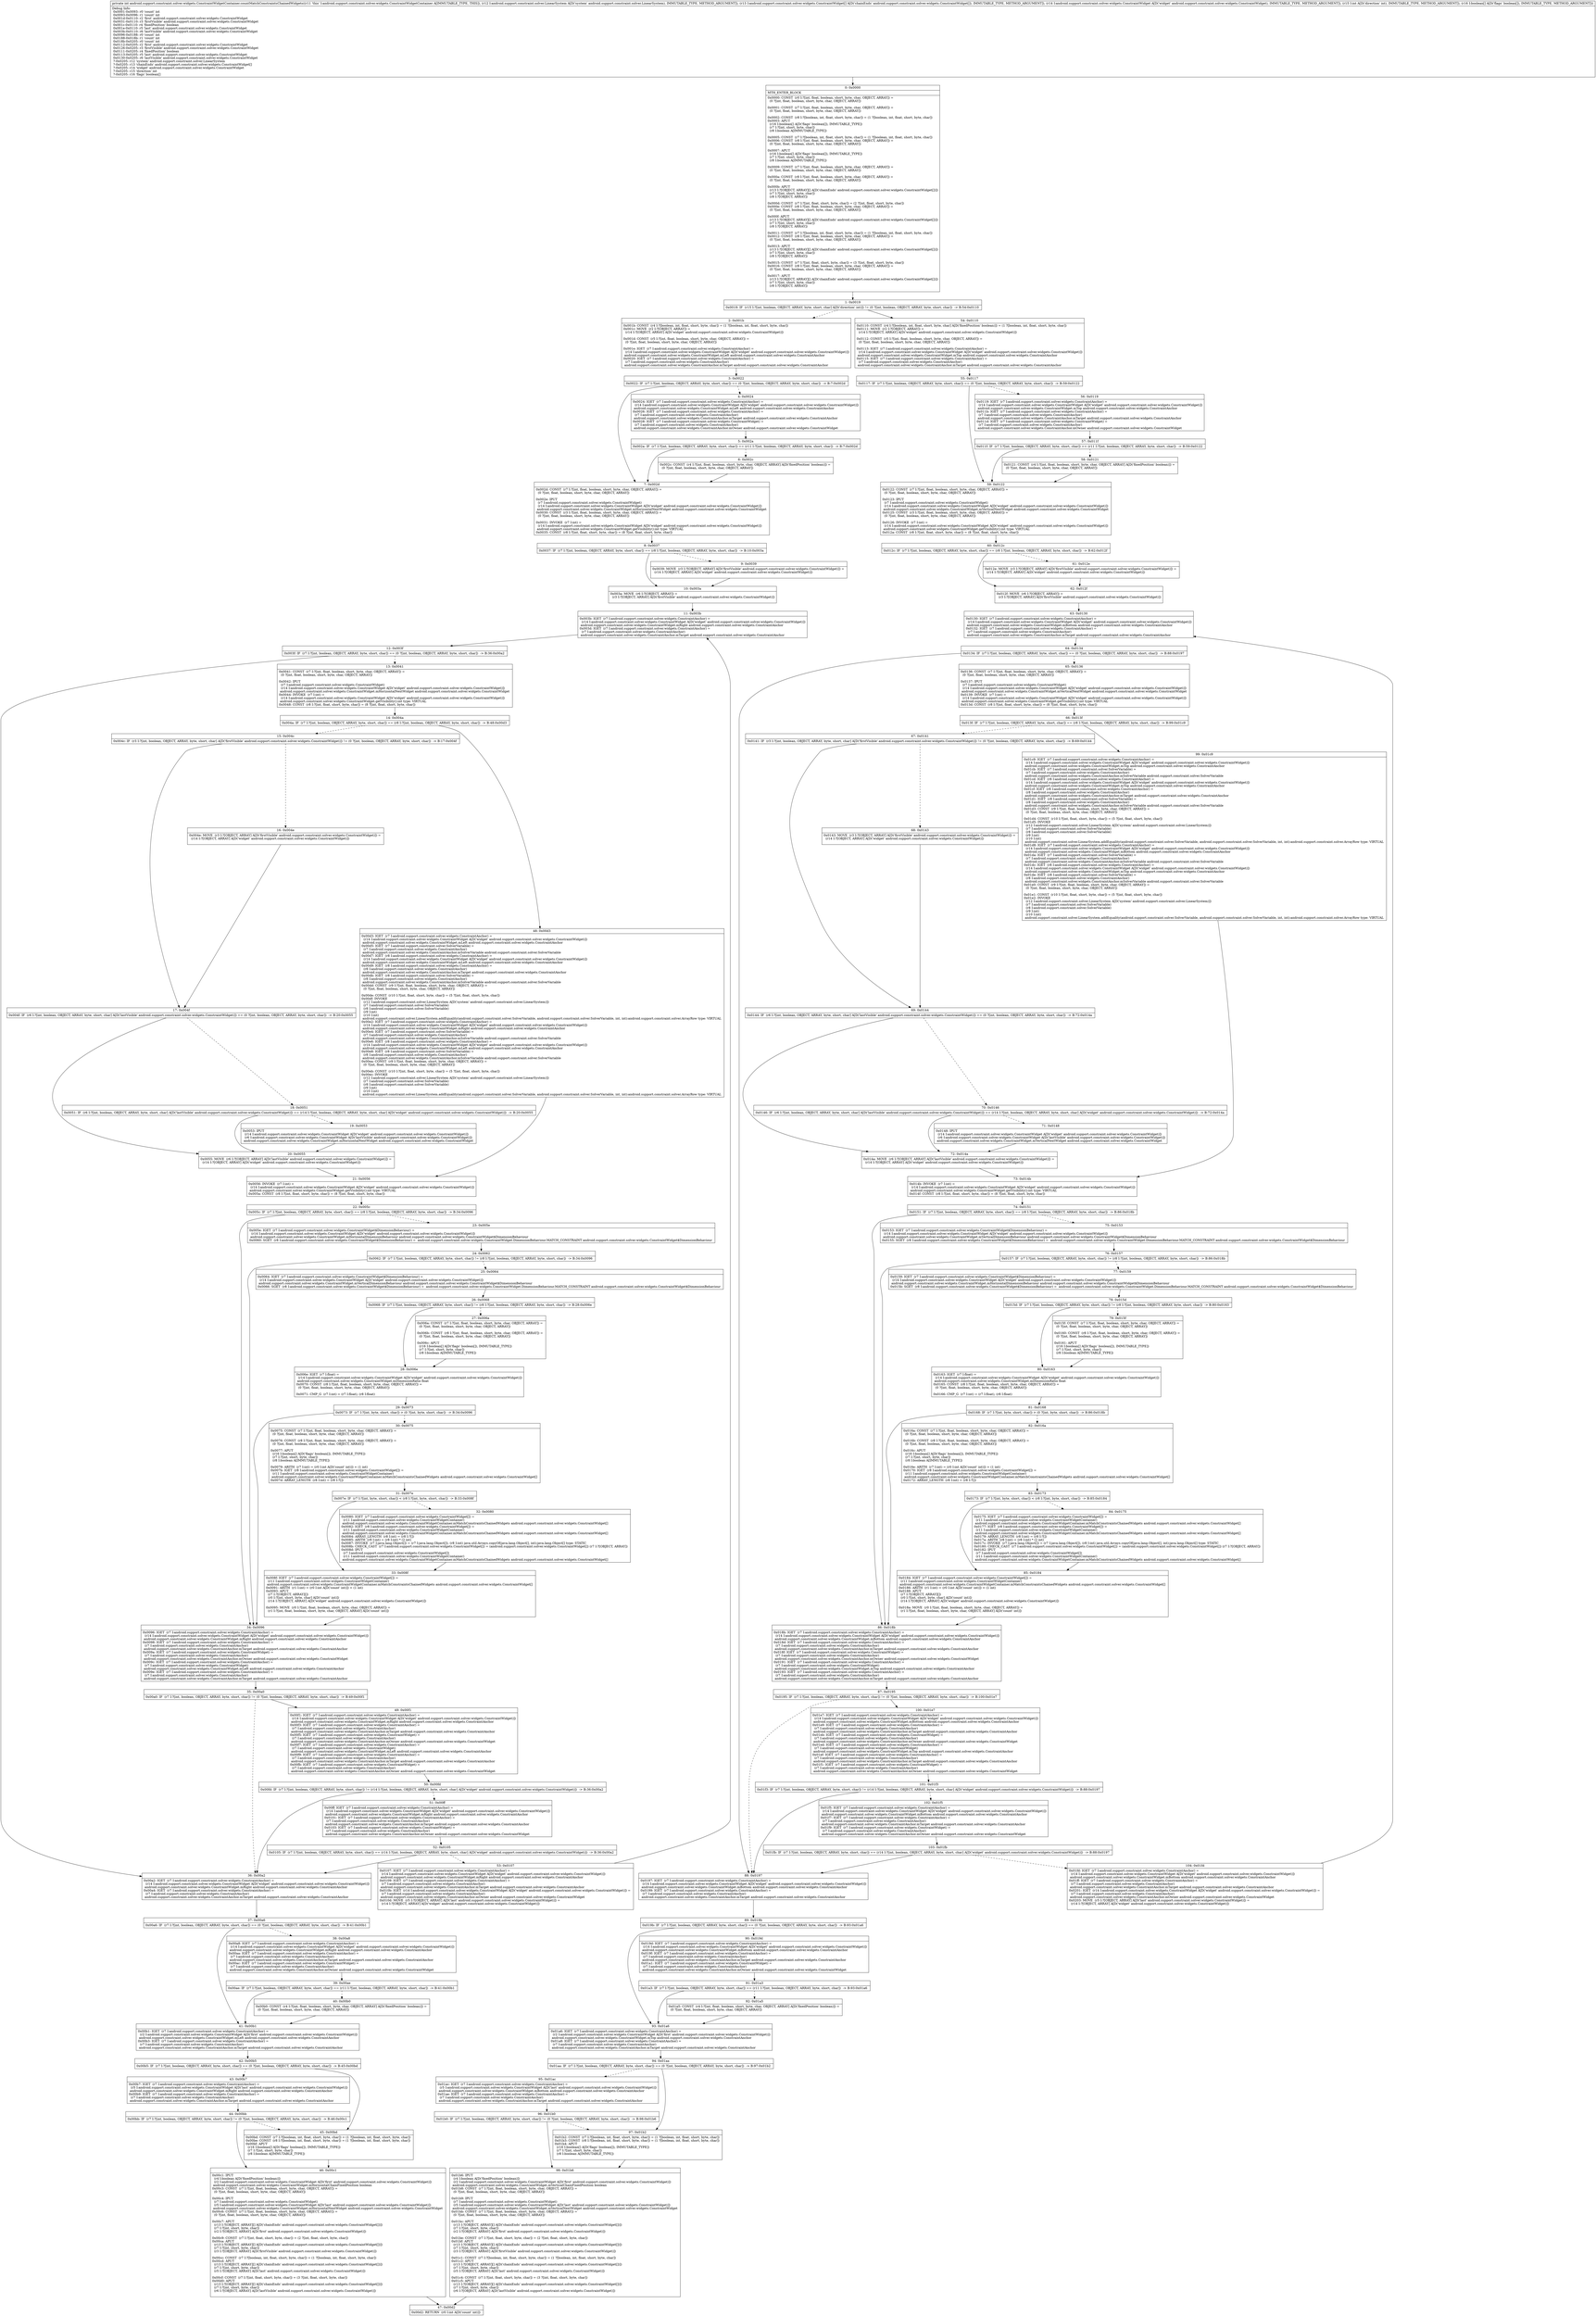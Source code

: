 digraph "CFG forandroid.support.constraint.solver.widgets.ConstraintWidgetContainer.countMatchConstraintsChainedWidgets(Landroid\/support\/constraint\/solver\/LinearSystem;[Landroid\/support\/constraint\/solver\/widgets\/ConstraintWidget;Landroid\/support\/constraint\/solver\/widgets\/ConstraintWidget;I[Z)I" {
Node_0 [shape=record,label="{0\:\ 0x0000|MTH_ENTER_BLOCK\l|0x0000: CONST  (r0 I:?[int, float, boolean, short, byte, char, OBJECT, ARRAY]) = \l  (0 ?[int, float, boolean, short, byte, char, OBJECT, ARRAY])\l \l0x0001: CONST  (r7 I:?[int, float, boolean, short, byte, char, OBJECT, ARRAY]) = \l  (0 ?[int, float, boolean, short, byte, char, OBJECT, ARRAY])\l \l0x0002: CONST  (r8 I:?[boolean, int, float, short, byte, char]) = (1 ?[boolean, int, float, short, byte, char]) \l0x0003: APUT  \l  (r16 I:boolean[] A[D('flags' boolean[]), IMMUTABLE_TYPE])\l  (r7 I:?[int, short, byte, char])\l  (r8 I:boolean A[IMMUTABLE_TYPE])\l \l0x0005: CONST  (r7 I:?[boolean, int, float, short, byte, char]) = (1 ?[boolean, int, float, short, byte, char]) \l0x0006: CONST  (r8 I:?[int, float, boolean, short, byte, char, OBJECT, ARRAY]) = \l  (0 ?[int, float, boolean, short, byte, char, OBJECT, ARRAY])\l \l0x0007: APUT  \l  (r16 I:boolean[] A[D('flags' boolean[]), IMMUTABLE_TYPE])\l  (r7 I:?[int, short, byte, char])\l  (r8 I:boolean A[IMMUTABLE_TYPE])\l \l0x0009: CONST  (r7 I:?[int, float, boolean, short, byte, char, OBJECT, ARRAY]) = \l  (0 ?[int, float, boolean, short, byte, char, OBJECT, ARRAY])\l \l0x000a: CONST  (r8 I:?[int, float, boolean, short, byte, char, OBJECT, ARRAY]) = \l  (0 ?[int, float, boolean, short, byte, char, OBJECT, ARRAY])\l \l0x000b: APUT  \l  (r13 I:?[OBJECT, ARRAY][] A[D('chainEnds' android.support.constraint.solver.widgets.ConstraintWidget[])])\l  (r7 I:?[int, short, byte, char])\l  (r8 I:?[OBJECT, ARRAY])\l \l0x000d: CONST  (r7 I:?[int, float, short, byte, char]) = (2 ?[int, float, short, byte, char]) \l0x000e: CONST  (r8 I:?[int, float, boolean, short, byte, char, OBJECT, ARRAY]) = \l  (0 ?[int, float, boolean, short, byte, char, OBJECT, ARRAY])\l \l0x000f: APUT  \l  (r13 I:?[OBJECT, ARRAY][] A[D('chainEnds' android.support.constraint.solver.widgets.ConstraintWidget[])])\l  (r7 I:?[int, short, byte, char])\l  (r8 I:?[OBJECT, ARRAY])\l \l0x0011: CONST  (r7 I:?[boolean, int, float, short, byte, char]) = (1 ?[boolean, int, float, short, byte, char]) \l0x0012: CONST  (r8 I:?[int, float, boolean, short, byte, char, OBJECT, ARRAY]) = \l  (0 ?[int, float, boolean, short, byte, char, OBJECT, ARRAY])\l \l0x0013: APUT  \l  (r13 I:?[OBJECT, ARRAY][] A[D('chainEnds' android.support.constraint.solver.widgets.ConstraintWidget[])])\l  (r7 I:?[int, short, byte, char])\l  (r8 I:?[OBJECT, ARRAY])\l \l0x0015: CONST  (r7 I:?[int, float, short, byte, char]) = (3 ?[int, float, short, byte, char]) \l0x0016: CONST  (r8 I:?[int, float, boolean, short, byte, char, OBJECT, ARRAY]) = \l  (0 ?[int, float, boolean, short, byte, char, OBJECT, ARRAY])\l \l0x0017: APUT  \l  (r13 I:?[OBJECT, ARRAY][] A[D('chainEnds' android.support.constraint.solver.widgets.ConstraintWidget[])])\l  (r7 I:?[int, short, byte, char])\l  (r8 I:?[OBJECT, ARRAY])\l \l}"];
Node_1 [shape=record,label="{1\:\ 0x0019|0x0019: IF  (r15 I:?[int, boolean, OBJECT, ARRAY, byte, short, char] A[D('direction' int)]) != (0 ?[int, boolean, OBJECT, ARRAY, byte, short, char])  \-\> B:54:0x0110 \l}"];
Node_2 [shape=record,label="{2\:\ 0x001b|0x001b: CONST  (r4 I:?[boolean, int, float, short, byte, char]) = (1 ?[boolean, int, float, short, byte, char]) \l0x001c: MOVE  (r2 I:?[OBJECT, ARRAY]) = \l  (r14 I:?[OBJECT, ARRAY] A[D('widget' android.support.constraint.solver.widgets.ConstraintWidget)])\l \l0x001d: CONST  (r5 I:?[int, float, boolean, short, byte, char, OBJECT, ARRAY]) = \l  (0 ?[int, float, boolean, short, byte, char, OBJECT, ARRAY])\l \l0x001e: IGET  (r7 I:android.support.constraint.solver.widgets.ConstraintAnchor) = \l  (r14 I:android.support.constraint.solver.widgets.ConstraintWidget A[D('widget' android.support.constraint.solver.widgets.ConstraintWidget)])\l android.support.constraint.solver.widgets.ConstraintWidget.mLeft android.support.constraint.solver.widgets.ConstraintAnchor \l0x0020: IGET  (r7 I:android.support.constraint.solver.widgets.ConstraintAnchor) = \l  (r7 I:android.support.constraint.solver.widgets.ConstraintAnchor)\l android.support.constraint.solver.widgets.ConstraintAnchor.mTarget android.support.constraint.solver.widgets.ConstraintAnchor \l}"];
Node_3 [shape=record,label="{3\:\ 0x0022|0x0022: IF  (r7 I:?[int, boolean, OBJECT, ARRAY, byte, short, char]) == (0 ?[int, boolean, OBJECT, ARRAY, byte, short, char])  \-\> B:7:0x002d \l}"];
Node_4 [shape=record,label="{4\:\ 0x0024|0x0024: IGET  (r7 I:android.support.constraint.solver.widgets.ConstraintAnchor) = \l  (r14 I:android.support.constraint.solver.widgets.ConstraintWidget A[D('widget' android.support.constraint.solver.widgets.ConstraintWidget)])\l android.support.constraint.solver.widgets.ConstraintWidget.mLeft android.support.constraint.solver.widgets.ConstraintAnchor \l0x0026: IGET  (r7 I:android.support.constraint.solver.widgets.ConstraintAnchor) = \l  (r7 I:android.support.constraint.solver.widgets.ConstraintAnchor)\l android.support.constraint.solver.widgets.ConstraintAnchor.mTarget android.support.constraint.solver.widgets.ConstraintAnchor \l0x0028: IGET  (r7 I:android.support.constraint.solver.widgets.ConstraintWidget) = \l  (r7 I:android.support.constraint.solver.widgets.ConstraintAnchor)\l android.support.constraint.solver.widgets.ConstraintAnchor.mOwner android.support.constraint.solver.widgets.ConstraintWidget \l}"];
Node_5 [shape=record,label="{5\:\ 0x002a|0x002a: IF  (r7 I:?[int, boolean, OBJECT, ARRAY, byte, short, char]) == (r11 I:?[int, boolean, OBJECT, ARRAY, byte, short, char])  \-\> B:7:0x002d \l}"];
Node_6 [shape=record,label="{6\:\ 0x002c|0x002c: CONST  (r4 I:?[int, float, boolean, short, byte, char, OBJECT, ARRAY] A[D('fixedPosition' boolean)]) = \l  (0 ?[int, float, boolean, short, byte, char, OBJECT, ARRAY])\l \l}"];
Node_7 [shape=record,label="{7\:\ 0x002d|0x002d: CONST  (r7 I:?[int, float, boolean, short, byte, char, OBJECT, ARRAY]) = \l  (0 ?[int, float, boolean, short, byte, char, OBJECT, ARRAY])\l \l0x002e: IPUT  \l  (r7 I:android.support.constraint.solver.widgets.ConstraintWidget)\l  (r14 I:android.support.constraint.solver.widgets.ConstraintWidget A[D('widget' android.support.constraint.solver.widgets.ConstraintWidget)])\l android.support.constraint.solver.widgets.ConstraintWidget.mHorizontalNextWidget android.support.constraint.solver.widgets.ConstraintWidget \l0x0030: CONST  (r3 I:?[int, float, boolean, short, byte, char, OBJECT, ARRAY]) = \l  (0 ?[int, float, boolean, short, byte, char, OBJECT, ARRAY])\l \l0x0031: INVOKE  (r7 I:int) = \l  (r14 I:android.support.constraint.solver.widgets.ConstraintWidget A[D('widget' android.support.constraint.solver.widgets.ConstraintWidget)])\l android.support.constraint.solver.widgets.ConstraintWidget.getVisibility():int type: VIRTUAL \l0x0035: CONST  (r8 I:?[int, float, short, byte, char]) = (8 ?[int, float, short, byte, char]) \l}"];
Node_8 [shape=record,label="{8\:\ 0x0037|0x0037: IF  (r7 I:?[int, boolean, OBJECT, ARRAY, byte, short, char]) == (r8 I:?[int, boolean, OBJECT, ARRAY, byte, short, char])  \-\> B:10:0x003a \l}"];
Node_9 [shape=record,label="{9\:\ 0x0039|0x0039: MOVE  (r3 I:?[OBJECT, ARRAY] A[D('firstVisible' android.support.constraint.solver.widgets.ConstraintWidget)]) = \l  (r14 I:?[OBJECT, ARRAY] A[D('widget' android.support.constraint.solver.widgets.ConstraintWidget)])\l \l}"];
Node_10 [shape=record,label="{10\:\ 0x003a|0x003a: MOVE  (r6 I:?[OBJECT, ARRAY]) = \l  (r3 I:?[OBJECT, ARRAY] A[D('firstVisible' android.support.constraint.solver.widgets.ConstraintWidget)])\l \l}"];
Node_11 [shape=record,label="{11\:\ 0x003b|0x003b: IGET  (r7 I:android.support.constraint.solver.widgets.ConstraintAnchor) = \l  (r14 I:android.support.constraint.solver.widgets.ConstraintWidget A[D('widget' android.support.constraint.solver.widgets.ConstraintWidget)])\l android.support.constraint.solver.widgets.ConstraintWidget.mRight android.support.constraint.solver.widgets.ConstraintAnchor \l0x003d: IGET  (r7 I:android.support.constraint.solver.widgets.ConstraintAnchor) = \l  (r7 I:android.support.constraint.solver.widgets.ConstraintAnchor)\l android.support.constraint.solver.widgets.ConstraintAnchor.mTarget android.support.constraint.solver.widgets.ConstraintAnchor \l}"];
Node_12 [shape=record,label="{12\:\ 0x003f|0x003f: IF  (r7 I:?[int, boolean, OBJECT, ARRAY, byte, short, char]) == (0 ?[int, boolean, OBJECT, ARRAY, byte, short, char])  \-\> B:36:0x00a2 \l}"];
Node_13 [shape=record,label="{13\:\ 0x0041|0x0041: CONST  (r7 I:?[int, float, boolean, short, byte, char, OBJECT, ARRAY]) = \l  (0 ?[int, float, boolean, short, byte, char, OBJECT, ARRAY])\l \l0x0042: IPUT  \l  (r7 I:android.support.constraint.solver.widgets.ConstraintWidget)\l  (r14 I:android.support.constraint.solver.widgets.ConstraintWidget A[D('widget' android.support.constraint.solver.widgets.ConstraintWidget)])\l android.support.constraint.solver.widgets.ConstraintWidget.mHorizontalNextWidget android.support.constraint.solver.widgets.ConstraintWidget \l0x0044: INVOKE  (r7 I:int) = \l  (r14 I:android.support.constraint.solver.widgets.ConstraintWidget A[D('widget' android.support.constraint.solver.widgets.ConstraintWidget)])\l android.support.constraint.solver.widgets.ConstraintWidget.getVisibility():int type: VIRTUAL \l0x0048: CONST  (r8 I:?[int, float, short, byte, char]) = (8 ?[int, float, short, byte, char]) \l}"];
Node_14 [shape=record,label="{14\:\ 0x004a|0x004a: IF  (r7 I:?[int, boolean, OBJECT, ARRAY, byte, short, char]) == (r8 I:?[int, boolean, OBJECT, ARRAY, byte, short, char])  \-\> B:48:0x00d3 \l}"];
Node_15 [shape=record,label="{15\:\ 0x004c|0x004c: IF  (r3 I:?[int, boolean, OBJECT, ARRAY, byte, short, char] A[D('firstVisible' android.support.constraint.solver.widgets.ConstraintWidget)]) != (0 ?[int, boolean, OBJECT, ARRAY, byte, short, char])  \-\> B:17:0x004f \l}"];
Node_16 [shape=record,label="{16\:\ 0x004e|0x004e: MOVE  (r3 I:?[OBJECT, ARRAY] A[D('firstVisible' android.support.constraint.solver.widgets.ConstraintWidget)]) = \l  (r14 I:?[OBJECT, ARRAY] A[D('widget' android.support.constraint.solver.widgets.ConstraintWidget)])\l \l}"];
Node_17 [shape=record,label="{17\:\ 0x004f|0x004f: IF  (r6 I:?[int, boolean, OBJECT, ARRAY, byte, short, char] A[D('lastVisible' android.support.constraint.solver.widgets.ConstraintWidget)]) == (0 ?[int, boolean, OBJECT, ARRAY, byte, short, char])  \-\> B:20:0x0055 \l}"];
Node_18 [shape=record,label="{18\:\ 0x0051|0x0051: IF  (r6 I:?[int, boolean, OBJECT, ARRAY, byte, short, char] A[D('lastVisible' android.support.constraint.solver.widgets.ConstraintWidget)]) == (r14 I:?[int, boolean, OBJECT, ARRAY, byte, short, char] A[D('widget' android.support.constraint.solver.widgets.ConstraintWidget)])  \-\> B:20:0x0055 \l}"];
Node_19 [shape=record,label="{19\:\ 0x0053|0x0053: IPUT  \l  (r14 I:android.support.constraint.solver.widgets.ConstraintWidget A[D('widget' android.support.constraint.solver.widgets.ConstraintWidget)])\l  (r6 I:android.support.constraint.solver.widgets.ConstraintWidget A[D('lastVisible' android.support.constraint.solver.widgets.ConstraintWidget)])\l android.support.constraint.solver.widgets.ConstraintWidget.mHorizontalNextWidget android.support.constraint.solver.widgets.ConstraintWidget \l}"];
Node_20 [shape=record,label="{20\:\ 0x0055|0x0055: MOVE  (r6 I:?[OBJECT, ARRAY] A[D('lastVisible' android.support.constraint.solver.widgets.ConstraintWidget)]) = \l  (r14 I:?[OBJECT, ARRAY] A[D('widget' android.support.constraint.solver.widgets.ConstraintWidget)])\l \l}"];
Node_21 [shape=record,label="{21\:\ 0x0056|0x0056: INVOKE  (r7 I:int) = \l  (r14 I:android.support.constraint.solver.widgets.ConstraintWidget A[D('widget' android.support.constraint.solver.widgets.ConstraintWidget)])\l android.support.constraint.solver.widgets.ConstraintWidget.getVisibility():int type: VIRTUAL \l0x005a: CONST  (r8 I:?[int, float, short, byte, char]) = (8 ?[int, float, short, byte, char]) \l}"];
Node_22 [shape=record,label="{22\:\ 0x005c|0x005c: IF  (r7 I:?[int, boolean, OBJECT, ARRAY, byte, short, char]) == (r8 I:?[int, boolean, OBJECT, ARRAY, byte, short, char])  \-\> B:34:0x0096 \l}"];
Node_23 [shape=record,label="{23\:\ 0x005e|0x005e: IGET  (r7 I:android.support.constraint.solver.widgets.ConstraintWidget$DimensionBehaviour) = \l  (r14 I:android.support.constraint.solver.widgets.ConstraintWidget A[D('widget' android.support.constraint.solver.widgets.ConstraintWidget)])\l android.support.constraint.solver.widgets.ConstraintWidget.mHorizontalDimensionBehaviour android.support.constraint.solver.widgets.ConstraintWidget$DimensionBehaviour \l0x0060: SGET  (r8 I:android.support.constraint.solver.widgets.ConstraintWidget$DimensionBehaviour) =  android.support.constraint.solver.widgets.ConstraintWidget.DimensionBehaviour.MATCH_CONSTRAINT android.support.constraint.solver.widgets.ConstraintWidget$DimensionBehaviour \l}"];
Node_24 [shape=record,label="{24\:\ 0x0062|0x0062: IF  (r7 I:?[int, boolean, OBJECT, ARRAY, byte, short, char]) != (r8 I:?[int, boolean, OBJECT, ARRAY, byte, short, char])  \-\> B:34:0x0096 \l}"];
Node_25 [shape=record,label="{25\:\ 0x0064|0x0064: IGET  (r7 I:android.support.constraint.solver.widgets.ConstraintWidget$DimensionBehaviour) = \l  (r14 I:android.support.constraint.solver.widgets.ConstraintWidget A[D('widget' android.support.constraint.solver.widgets.ConstraintWidget)])\l android.support.constraint.solver.widgets.ConstraintWidget.mVerticalDimensionBehaviour android.support.constraint.solver.widgets.ConstraintWidget$DimensionBehaviour \l0x0066: SGET  (r8 I:android.support.constraint.solver.widgets.ConstraintWidget$DimensionBehaviour) =  android.support.constraint.solver.widgets.ConstraintWidget.DimensionBehaviour.MATCH_CONSTRAINT android.support.constraint.solver.widgets.ConstraintWidget$DimensionBehaviour \l}"];
Node_26 [shape=record,label="{26\:\ 0x0068|0x0068: IF  (r7 I:?[int, boolean, OBJECT, ARRAY, byte, short, char]) != (r8 I:?[int, boolean, OBJECT, ARRAY, byte, short, char])  \-\> B:28:0x006e \l}"];
Node_27 [shape=record,label="{27\:\ 0x006a|0x006a: CONST  (r7 I:?[int, float, boolean, short, byte, char, OBJECT, ARRAY]) = \l  (0 ?[int, float, boolean, short, byte, char, OBJECT, ARRAY])\l \l0x006b: CONST  (r8 I:?[int, float, boolean, short, byte, char, OBJECT, ARRAY]) = \l  (0 ?[int, float, boolean, short, byte, char, OBJECT, ARRAY])\l \l0x006c: APUT  \l  (r16 I:boolean[] A[D('flags' boolean[]), IMMUTABLE_TYPE])\l  (r7 I:?[int, short, byte, char])\l  (r8 I:boolean A[IMMUTABLE_TYPE])\l \l}"];
Node_28 [shape=record,label="{28\:\ 0x006e|0x006e: IGET  (r7 I:float) = \l  (r14 I:android.support.constraint.solver.widgets.ConstraintWidget A[D('widget' android.support.constraint.solver.widgets.ConstraintWidget)])\l android.support.constraint.solver.widgets.ConstraintWidget.mDimensionRatio float \l0x0070: CONST  (r8 I:?[int, float, boolean, short, byte, char, OBJECT, ARRAY]) = \l  (0 ?[int, float, boolean, short, byte, char, OBJECT, ARRAY])\l \l0x0071: CMP_G  (r7 I:int) = (r7 I:float), (r8 I:float) \l}"];
Node_29 [shape=record,label="{29\:\ 0x0073|0x0073: IF  (r7 I:?[int, byte, short, char]) \> (0 ?[int, byte, short, char])  \-\> B:34:0x0096 \l}"];
Node_30 [shape=record,label="{30\:\ 0x0075|0x0075: CONST  (r7 I:?[int, float, boolean, short, byte, char, OBJECT, ARRAY]) = \l  (0 ?[int, float, boolean, short, byte, char, OBJECT, ARRAY])\l \l0x0076: CONST  (r8 I:?[int, float, boolean, short, byte, char, OBJECT, ARRAY]) = \l  (0 ?[int, float, boolean, short, byte, char, OBJECT, ARRAY])\l \l0x0077: APUT  \l  (r16 I:boolean[] A[D('flags' boolean[]), IMMUTABLE_TYPE])\l  (r7 I:?[int, short, byte, char])\l  (r8 I:boolean A[IMMUTABLE_TYPE])\l \l0x0079: ARITH  (r7 I:int) = (r0 I:int A[D('count' int)]) + (1 int) \l0x007b: IGET  (r8 I:android.support.constraint.solver.widgets.ConstraintWidget[]) = \l  (r11 I:android.support.constraint.solver.widgets.ConstraintWidgetContainer)\l android.support.constraint.solver.widgets.ConstraintWidgetContainer.mMatchConstraintsChainedWidgets android.support.constraint.solver.widgets.ConstraintWidget[] \l0x007d: ARRAY_LENGTH  (r8 I:int) = (r8 I:?[]) \l}"];
Node_31 [shape=record,label="{31\:\ 0x007e|0x007e: IF  (r7 I:?[int, byte, short, char]) \< (r8 I:?[int, byte, short, char])  \-\> B:33:0x008f \l}"];
Node_32 [shape=record,label="{32\:\ 0x0080|0x0080: IGET  (r7 I:android.support.constraint.solver.widgets.ConstraintWidget[]) = \l  (r11 I:android.support.constraint.solver.widgets.ConstraintWidgetContainer)\l android.support.constraint.solver.widgets.ConstraintWidgetContainer.mMatchConstraintsChainedWidgets android.support.constraint.solver.widgets.ConstraintWidget[] \l0x0082: IGET  (r8 I:android.support.constraint.solver.widgets.ConstraintWidget[]) = \l  (r11 I:android.support.constraint.solver.widgets.ConstraintWidgetContainer)\l android.support.constraint.solver.widgets.ConstraintWidgetContainer.mMatchConstraintsChainedWidgets android.support.constraint.solver.widgets.ConstraintWidget[] \l0x0084: ARRAY_LENGTH  (r8 I:int) = (r8 I:?[]) \l0x0085: ARITH  (r8 I:int) = (r8 I:int) * (2 int) \l0x0087: INVOKE  (r7 I:java.lang.Object[]) = (r7 I:java.lang.Object[]), (r8 I:int) java.util.Arrays.copyOf(java.lang.Object[], int):java.lang.Object[] type: STATIC \l0x008b: CHECK_CAST  (r7 I:android.support.constraint.solver.widgets.ConstraintWidget[]) = (android.support.constraint.solver.widgets.ConstraintWidget[]) (r7 I:?[OBJECT, ARRAY]) \l0x008d: IPUT  \l  (r7 I:android.support.constraint.solver.widgets.ConstraintWidget[])\l  (r11 I:android.support.constraint.solver.widgets.ConstraintWidgetContainer)\l android.support.constraint.solver.widgets.ConstraintWidgetContainer.mMatchConstraintsChainedWidgets android.support.constraint.solver.widgets.ConstraintWidget[] \l}"];
Node_33 [shape=record,label="{33\:\ 0x008f|0x008f: IGET  (r7 I:android.support.constraint.solver.widgets.ConstraintWidget[]) = \l  (r11 I:android.support.constraint.solver.widgets.ConstraintWidgetContainer)\l android.support.constraint.solver.widgets.ConstraintWidgetContainer.mMatchConstraintsChainedWidgets android.support.constraint.solver.widgets.ConstraintWidget[] \l0x0091: ARITH  (r1 I:int) = (r0 I:int A[D('count' int)]) + (1 int) \l0x0093: APUT  \l  (r7 I:?[OBJECT, ARRAY][])\l  (r0 I:?[int, short, byte, char] A[D('count' int)])\l  (r14 I:?[OBJECT, ARRAY] A[D('widget' android.support.constraint.solver.widgets.ConstraintWidget)])\l \l0x0095: MOVE  (r0 I:?[int, float, boolean, short, byte, char, OBJECT, ARRAY]) = \l  (r1 I:?[int, float, boolean, short, byte, char, OBJECT, ARRAY] A[D('count' int)])\l \l}"];
Node_34 [shape=record,label="{34\:\ 0x0096|0x0096: IGET  (r7 I:android.support.constraint.solver.widgets.ConstraintAnchor) = \l  (r14 I:android.support.constraint.solver.widgets.ConstraintWidget A[D('widget' android.support.constraint.solver.widgets.ConstraintWidget)])\l android.support.constraint.solver.widgets.ConstraintWidget.mRight android.support.constraint.solver.widgets.ConstraintAnchor \l0x0098: IGET  (r7 I:android.support.constraint.solver.widgets.ConstraintAnchor) = \l  (r7 I:android.support.constraint.solver.widgets.ConstraintAnchor)\l android.support.constraint.solver.widgets.ConstraintAnchor.mTarget android.support.constraint.solver.widgets.ConstraintAnchor \l0x009a: IGET  (r7 I:android.support.constraint.solver.widgets.ConstraintWidget) = \l  (r7 I:android.support.constraint.solver.widgets.ConstraintAnchor)\l android.support.constraint.solver.widgets.ConstraintAnchor.mOwner android.support.constraint.solver.widgets.ConstraintWidget \l0x009c: IGET  (r7 I:android.support.constraint.solver.widgets.ConstraintAnchor) = \l  (r7 I:android.support.constraint.solver.widgets.ConstraintWidget)\l android.support.constraint.solver.widgets.ConstraintWidget.mLeft android.support.constraint.solver.widgets.ConstraintAnchor \l0x009e: IGET  (r7 I:android.support.constraint.solver.widgets.ConstraintAnchor) = \l  (r7 I:android.support.constraint.solver.widgets.ConstraintAnchor)\l android.support.constraint.solver.widgets.ConstraintAnchor.mTarget android.support.constraint.solver.widgets.ConstraintAnchor \l}"];
Node_35 [shape=record,label="{35\:\ 0x00a0|0x00a0: IF  (r7 I:?[int, boolean, OBJECT, ARRAY, byte, short, char]) != (0 ?[int, boolean, OBJECT, ARRAY, byte, short, char])  \-\> B:49:0x00f1 \l}"];
Node_36 [shape=record,label="{36\:\ 0x00a2|0x00a2: IGET  (r7 I:android.support.constraint.solver.widgets.ConstraintAnchor) = \l  (r14 I:android.support.constraint.solver.widgets.ConstraintWidget A[D('widget' android.support.constraint.solver.widgets.ConstraintWidget)])\l android.support.constraint.solver.widgets.ConstraintWidget.mRight android.support.constraint.solver.widgets.ConstraintAnchor \l0x00a4: IGET  (r7 I:android.support.constraint.solver.widgets.ConstraintAnchor) = \l  (r7 I:android.support.constraint.solver.widgets.ConstraintAnchor)\l android.support.constraint.solver.widgets.ConstraintAnchor.mTarget android.support.constraint.solver.widgets.ConstraintAnchor \l}"];
Node_37 [shape=record,label="{37\:\ 0x00a6|0x00a6: IF  (r7 I:?[int, boolean, OBJECT, ARRAY, byte, short, char]) == (0 ?[int, boolean, OBJECT, ARRAY, byte, short, char])  \-\> B:41:0x00b1 \l}"];
Node_38 [shape=record,label="{38\:\ 0x00a8|0x00a8: IGET  (r7 I:android.support.constraint.solver.widgets.ConstraintAnchor) = \l  (r14 I:android.support.constraint.solver.widgets.ConstraintWidget A[D('widget' android.support.constraint.solver.widgets.ConstraintWidget)])\l android.support.constraint.solver.widgets.ConstraintWidget.mRight android.support.constraint.solver.widgets.ConstraintAnchor \l0x00aa: IGET  (r7 I:android.support.constraint.solver.widgets.ConstraintAnchor) = \l  (r7 I:android.support.constraint.solver.widgets.ConstraintAnchor)\l android.support.constraint.solver.widgets.ConstraintAnchor.mTarget android.support.constraint.solver.widgets.ConstraintAnchor \l0x00ac: IGET  (r7 I:android.support.constraint.solver.widgets.ConstraintWidget) = \l  (r7 I:android.support.constraint.solver.widgets.ConstraintAnchor)\l android.support.constraint.solver.widgets.ConstraintAnchor.mOwner android.support.constraint.solver.widgets.ConstraintWidget \l}"];
Node_39 [shape=record,label="{39\:\ 0x00ae|0x00ae: IF  (r7 I:?[int, boolean, OBJECT, ARRAY, byte, short, char]) == (r11 I:?[int, boolean, OBJECT, ARRAY, byte, short, char])  \-\> B:41:0x00b1 \l}"];
Node_40 [shape=record,label="{40\:\ 0x00b0|0x00b0: CONST  (r4 I:?[int, float, boolean, short, byte, char, OBJECT, ARRAY] A[D('fixedPosition' boolean)]) = \l  (0 ?[int, float, boolean, short, byte, char, OBJECT, ARRAY])\l \l}"];
Node_41 [shape=record,label="{41\:\ 0x00b1|0x00b1: IGET  (r7 I:android.support.constraint.solver.widgets.ConstraintAnchor) = \l  (r2 I:android.support.constraint.solver.widgets.ConstraintWidget A[D('first' android.support.constraint.solver.widgets.ConstraintWidget)])\l android.support.constraint.solver.widgets.ConstraintWidget.mLeft android.support.constraint.solver.widgets.ConstraintAnchor \l0x00b3: IGET  (r7 I:android.support.constraint.solver.widgets.ConstraintAnchor) = \l  (r7 I:android.support.constraint.solver.widgets.ConstraintAnchor)\l android.support.constraint.solver.widgets.ConstraintAnchor.mTarget android.support.constraint.solver.widgets.ConstraintAnchor \l}"];
Node_42 [shape=record,label="{42\:\ 0x00b5|0x00b5: IF  (r7 I:?[int, boolean, OBJECT, ARRAY, byte, short, char]) == (0 ?[int, boolean, OBJECT, ARRAY, byte, short, char])  \-\> B:45:0x00bd \l}"];
Node_43 [shape=record,label="{43\:\ 0x00b7|0x00b7: IGET  (r7 I:android.support.constraint.solver.widgets.ConstraintAnchor) = \l  (r5 I:android.support.constraint.solver.widgets.ConstraintWidget A[D('last' android.support.constraint.solver.widgets.ConstraintWidget)])\l android.support.constraint.solver.widgets.ConstraintWidget.mRight android.support.constraint.solver.widgets.ConstraintAnchor \l0x00b9: IGET  (r7 I:android.support.constraint.solver.widgets.ConstraintAnchor) = \l  (r7 I:android.support.constraint.solver.widgets.ConstraintAnchor)\l android.support.constraint.solver.widgets.ConstraintAnchor.mTarget android.support.constraint.solver.widgets.ConstraintAnchor \l}"];
Node_44 [shape=record,label="{44\:\ 0x00bb|0x00bb: IF  (r7 I:?[int, boolean, OBJECT, ARRAY, byte, short, char]) != (0 ?[int, boolean, OBJECT, ARRAY, byte, short, char])  \-\> B:46:0x00c1 \l}"];
Node_45 [shape=record,label="{45\:\ 0x00bd|0x00bd: CONST  (r7 I:?[boolean, int, float, short, byte, char]) = (1 ?[boolean, int, float, short, byte, char]) \l0x00be: CONST  (r8 I:?[boolean, int, float, short, byte, char]) = (1 ?[boolean, int, float, short, byte, char]) \l0x00bf: APUT  \l  (r16 I:boolean[] A[D('flags' boolean[]), IMMUTABLE_TYPE])\l  (r7 I:?[int, short, byte, char])\l  (r8 I:boolean A[IMMUTABLE_TYPE])\l \l}"];
Node_46 [shape=record,label="{46\:\ 0x00c1|0x00c1: IPUT  \l  (r4 I:boolean A[D('fixedPosition' boolean)])\l  (r2 I:android.support.constraint.solver.widgets.ConstraintWidget A[D('first' android.support.constraint.solver.widgets.ConstraintWidget)])\l android.support.constraint.solver.widgets.ConstraintWidget.mHorizontalChainFixedPosition boolean \l0x00c3: CONST  (r7 I:?[int, float, boolean, short, byte, char, OBJECT, ARRAY]) = \l  (0 ?[int, float, boolean, short, byte, char, OBJECT, ARRAY])\l \l0x00c4: IPUT  \l  (r7 I:android.support.constraint.solver.widgets.ConstraintWidget)\l  (r5 I:android.support.constraint.solver.widgets.ConstraintWidget A[D('last' android.support.constraint.solver.widgets.ConstraintWidget)])\l android.support.constraint.solver.widgets.ConstraintWidget.mHorizontalNextWidget android.support.constraint.solver.widgets.ConstraintWidget \l0x00c6: CONST  (r7 I:?[int, float, boolean, short, byte, char, OBJECT, ARRAY]) = \l  (0 ?[int, float, boolean, short, byte, char, OBJECT, ARRAY])\l \l0x00c7: APUT  \l  (r13 I:?[OBJECT, ARRAY][] A[D('chainEnds' android.support.constraint.solver.widgets.ConstraintWidget[])])\l  (r7 I:?[int, short, byte, char])\l  (r2 I:?[OBJECT, ARRAY] A[D('first' android.support.constraint.solver.widgets.ConstraintWidget)])\l \l0x00c9: CONST  (r7 I:?[int, float, short, byte, char]) = (2 ?[int, float, short, byte, char]) \l0x00ca: APUT  \l  (r13 I:?[OBJECT, ARRAY][] A[D('chainEnds' android.support.constraint.solver.widgets.ConstraintWidget[])])\l  (r7 I:?[int, short, byte, char])\l  (r3 I:?[OBJECT, ARRAY] A[D('firstVisible' android.support.constraint.solver.widgets.ConstraintWidget)])\l \l0x00cc: CONST  (r7 I:?[boolean, int, float, short, byte, char]) = (1 ?[boolean, int, float, short, byte, char]) \l0x00cd: APUT  \l  (r13 I:?[OBJECT, ARRAY][] A[D('chainEnds' android.support.constraint.solver.widgets.ConstraintWidget[])])\l  (r7 I:?[int, short, byte, char])\l  (r5 I:?[OBJECT, ARRAY] A[D('last' android.support.constraint.solver.widgets.ConstraintWidget)])\l \l0x00cf: CONST  (r7 I:?[int, float, short, byte, char]) = (3 ?[int, float, short, byte, char]) \l0x00d0: APUT  \l  (r13 I:?[OBJECT, ARRAY][] A[D('chainEnds' android.support.constraint.solver.widgets.ConstraintWidget[])])\l  (r7 I:?[int, short, byte, char])\l  (r6 I:?[OBJECT, ARRAY] A[D('lastVisible' android.support.constraint.solver.widgets.ConstraintWidget)])\l \l}"];
Node_47 [shape=record,label="{47\:\ 0x00d2|0x00d2: RETURN  (r0 I:int A[D('count' int)]) \l}"];
Node_48 [shape=record,label="{48\:\ 0x00d3|0x00d3: IGET  (r7 I:android.support.constraint.solver.widgets.ConstraintAnchor) = \l  (r14 I:android.support.constraint.solver.widgets.ConstraintWidget A[D('widget' android.support.constraint.solver.widgets.ConstraintWidget)])\l android.support.constraint.solver.widgets.ConstraintWidget.mLeft android.support.constraint.solver.widgets.ConstraintAnchor \l0x00d5: IGET  (r7 I:android.support.constraint.solver.SolverVariable) = \l  (r7 I:android.support.constraint.solver.widgets.ConstraintAnchor)\l android.support.constraint.solver.widgets.ConstraintAnchor.mSolverVariable android.support.constraint.solver.SolverVariable \l0x00d7: IGET  (r8 I:android.support.constraint.solver.widgets.ConstraintAnchor) = \l  (r14 I:android.support.constraint.solver.widgets.ConstraintWidget A[D('widget' android.support.constraint.solver.widgets.ConstraintWidget)])\l android.support.constraint.solver.widgets.ConstraintWidget.mLeft android.support.constraint.solver.widgets.ConstraintAnchor \l0x00d9: IGET  (r8 I:android.support.constraint.solver.widgets.ConstraintAnchor) = \l  (r8 I:android.support.constraint.solver.widgets.ConstraintAnchor)\l android.support.constraint.solver.widgets.ConstraintAnchor.mTarget android.support.constraint.solver.widgets.ConstraintAnchor \l0x00db: IGET  (r8 I:android.support.constraint.solver.SolverVariable) = \l  (r8 I:android.support.constraint.solver.widgets.ConstraintAnchor)\l android.support.constraint.solver.widgets.ConstraintAnchor.mSolverVariable android.support.constraint.solver.SolverVariable \l0x00dd: CONST  (r9 I:?[int, float, boolean, short, byte, char, OBJECT, ARRAY]) = \l  (0 ?[int, float, boolean, short, byte, char, OBJECT, ARRAY])\l \l0x00de: CONST  (r10 I:?[int, float, short, byte, char]) = (5 ?[int, float, short, byte, char]) \l0x00df: INVOKE  \l  (r12 I:android.support.constraint.solver.LinearSystem A[D('system' android.support.constraint.solver.LinearSystem)])\l  (r7 I:android.support.constraint.solver.SolverVariable)\l  (r8 I:android.support.constraint.solver.SolverVariable)\l  (r9 I:int)\l  (r10 I:int)\l android.support.constraint.solver.LinearSystem.addEquality(android.support.constraint.solver.SolverVariable, android.support.constraint.solver.SolverVariable, int, int):android.support.constraint.solver.ArrayRow type: VIRTUAL \l0x00e2: IGET  (r7 I:android.support.constraint.solver.widgets.ConstraintAnchor) = \l  (r14 I:android.support.constraint.solver.widgets.ConstraintWidget A[D('widget' android.support.constraint.solver.widgets.ConstraintWidget)])\l android.support.constraint.solver.widgets.ConstraintWidget.mRight android.support.constraint.solver.widgets.ConstraintAnchor \l0x00e4: IGET  (r7 I:android.support.constraint.solver.SolverVariable) = \l  (r7 I:android.support.constraint.solver.widgets.ConstraintAnchor)\l android.support.constraint.solver.widgets.ConstraintAnchor.mSolverVariable android.support.constraint.solver.SolverVariable \l0x00e6: IGET  (r8 I:android.support.constraint.solver.widgets.ConstraintAnchor) = \l  (r14 I:android.support.constraint.solver.widgets.ConstraintWidget A[D('widget' android.support.constraint.solver.widgets.ConstraintWidget)])\l android.support.constraint.solver.widgets.ConstraintWidget.mLeft android.support.constraint.solver.widgets.ConstraintAnchor \l0x00e8: IGET  (r8 I:android.support.constraint.solver.SolverVariable) = \l  (r8 I:android.support.constraint.solver.widgets.ConstraintAnchor)\l android.support.constraint.solver.widgets.ConstraintAnchor.mSolverVariable android.support.constraint.solver.SolverVariable \l0x00ea: CONST  (r9 I:?[int, float, boolean, short, byte, char, OBJECT, ARRAY]) = \l  (0 ?[int, float, boolean, short, byte, char, OBJECT, ARRAY])\l \l0x00eb: CONST  (r10 I:?[int, float, short, byte, char]) = (5 ?[int, float, short, byte, char]) \l0x00ec: INVOKE  \l  (r12 I:android.support.constraint.solver.LinearSystem A[D('system' android.support.constraint.solver.LinearSystem)])\l  (r7 I:android.support.constraint.solver.SolverVariable)\l  (r8 I:android.support.constraint.solver.SolverVariable)\l  (r9 I:int)\l  (r10 I:int)\l android.support.constraint.solver.LinearSystem.addEquality(android.support.constraint.solver.SolverVariable, android.support.constraint.solver.SolverVariable, int, int):android.support.constraint.solver.ArrayRow type: VIRTUAL \l}"];
Node_49 [shape=record,label="{49\:\ 0x00f1|0x00f1: IGET  (r7 I:android.support.constraint.solver.widgets.ConstraintAnchor) = \l  (r14 I:android.support.constraint.solver.widgets.ConstraintWidget A[D('widget' android.support.constraint.solver.widgets.ConstraintWidget)])\l android.support.constraint.solver.widgets.ConstraintWidget.mRight android.support.constraint.solver.widgets.ConstraintAnchor \l0x00f3: IGET  (r7 I:android.support.constraint.solver.widgets.ConstraintAnchor) = \l  (r7 I:android.support.constraint.solver.widgets.ConstraintAnchor)\l android.support.constraint.solver.widgets.ConstraintAnchor.mTarget android.support.constraint.solver.widgets.ConstraintAnchor \l0x00f5: IGET  (r7 I:android.support.constraint.solver.widgets.ConstraintWidget) = \l  (r7 I:android.support.constraint.solver.widgets.ConstraintAnchor)\l android.support.constraint.solver.widgets.ConstraintAnchor.mOwner android.support.constraint.solver.widgets.ConstraintWidget \l0x00f7: IGET  (r7 I:android.support.constraint.solver.widgets.ConstraintAnchor) = \l  (r7 I:android.support.constraint.solver.widgets.ConstraintWidget)\l android.support.constraint.solver.widgets.ConstraintWidget.mLeft android.support.constraint.solver.widgets.ConstraintAnchor \l0x00f9: IGET  (r7 I:android.support.constraint.solver.widgets.ConstraintAnchor) = \l  (r7 I:android.support.constraint.solver.widgets.ConstraintAnchor)\l android.support.constraint.solver.widgets.ConstraintAnchor.mTarget android.support.constraint.solver.widgets.ConstraintAnchor \l0x00fb: IGET  (r7 I:android.support.constraint.solver.widgets.ConstraintWidget) = \l  (r7 I:android.support.constraint.solver.widgets.ConstraintAnchor)\l android.support.constraint.solver.widgets.ConstraintAnchor.mOwner android.support.constraint.solver.widgets.ConstraintWidget \l}"];
Node_50 [shape=record,label="{50\:\ 0x00fd|0x00fd: IF  (r7 I:?[int, boolean, OBJECT, ARRAY, byte, short, char]) != (r14 I:?[int, boolean, OBJECT, ARRAY, byte, short, char] A[D('widget' android.support.constraint.solver.widgets.ConstraintWidget)])  \-\> B:36:0x00a2 \l}"];
Node_51 [shape=record,label="{51\:\ 0x00ff|0x00ff: IGET  (r7 I:android.support.constraint.solver.widgets.ConstraintAnchor) = \l  (r14 I:android.support.constraint.solver.widgets.ConstraintWidget A[D('widget' android.support.constraint.solver.widgets.ConstraintWidget)])\l android.support.constraint.solver.widgets.ConstraintWidget.mRight android.support.constraint.solver.widgets.ConstraintAnchor \l0x0101: IGET  (r7 I:android.support.constraint.solver.widgets.ConstraintAnchor) = \l  (r7 I:android.support.constraint.solver.widgets.ConstraintAnchor)\l android.support.constraint.solver.widgets.ConstraintAnchor.mTarget android.support.constraint.solver.widgets.ConstraintAnchor \l0x0103: IGET  (r7 I:android.support.constraint.solver.widgets.ConstraintWidget) = \l  (r7 I:android.support.constraint.solver.widgets.ConstraintAnchor)\l android.support.constraint.solver.widgets.ConstraintAnchor.mOwner android.support.constraint.solver.widgets.ConstraintWidget \l}"];
Node_52 [shape=record,label="{52\:\ 0x0105|0x0105: IF  (r7 I:?[int, boolean, OBJECT, ARRAY, byte, short, char]) == (r14 I:?[int, boolean, OBJECT, ARRAY, byte, short, char] A[D('widget' android.support.constraint.solver.widgets.ConstraintWidget)])  \-\> B:36:0x00a2 \l}"];
Node_53 [shape=record,label="{53\:\ 0x0107|0x0107: IGET  (r7 I:android.support.constraint.solver.widgets.ConstraintAnchor) = \l  (r14 I:android.support.constraint.solver.widgets.ConstraintWidget A[D('widget' android.support.constraint.solver.widgets.ConstraintWidget)])\l android.support.constraint.solver.widgets.ConstraintWidget.mRight android.support.constraint.solver.widgets.ConstraintAnchor \l0x0109: IGET  (r7 I:android.support.constraint.solver.widgets.ConstraintAnchor) = \l  (r7 I:android.support.constraint.solver.widgets.ConstraintAnchor)\l android.support.constraint.solver.widgets.ConstraintAnchor.mTarget android.support.constraint.solver.widgets.ConstraintAnchor \l0x010b: IGET  (r14 I:android.support.constraint.solver.widgets.ConstraintWidget A[D('widget' android.support.constraint.solver.widgets.ConstraintWidget)]) = \l  (r7 I:android.support.constraint.solver.widgets.ConstraintAnchor)\l android.support.constraint.solver.widgets.ConstraintAnchor.mOwner android.support.constraint.solver.widgets.ConstraintWidget \l0x010d: MOVE  (r5 I:?[OBJECT, ARRAY] A[D('last' android.support.constraint.solver.widgets.ConstraintWidget)]) = \l  (r14 I:?[OBJECT, ARRAY] A[D('widget' android.support.constraint.solver.widgets.ConstraintWidget)])\l \l}"];
Node_54 [shape=record,label="{54\:\ 0x0110|0x0110: CONST  (r4 I:?[boolean, int, float, short, byte, char] A[D('fixedPosition' boolean)]) = (1 ?[boolean, int, float, short, byte, char]) \l0x0111: MOVE  (r2 I:?[OBJECT, ARRAY]) = \l  (r14 I:?[OBJECT, ARRAY] A[D('widget' android.support.constraint.solver.widgets.ConstraintWidget)])\l \l0x0112: CONST  (r5 I:?[int, float, boolean, short, byte, char, OBJECT, ARRAY]) = \l  (0 ?[int, float, boolean, short, byte, char, OBJECT, ARRAY])\l \l0x0113: IGET  (r7 I:android.support.constraint.solver.widgets.ConstraintAnchor) = \l  (r14 I:android.support.constraint.solver.widgets.ConstraintWidget A[D('widget' android.support.constraint.solver.widgets.ConstraintWidget)])\l android.support.constraint.solver.widgets.ConstraintWidget.mTop android.support.constraint.solver.widgets.ConstraintAnchor \l0x0115: IGET  (r7 I:android.support.constraint.solver.widgets.ConstraintAnchor) = \l  (r7 I:android.support.constraint.solver.widgets.ConstraintAnchor)\l android.support.constraint.solver.widgets.ConstraintAnchor.mTarget android.support.constraint.solver.widgets.ConstraintAnchor \l}"];
Node_55 [shape=record,label="{55\:\ 0x0117|0x0117: IF  (r7 I:?[int, boolean, OBJECT, ARRAY, byte, short, char]) == (0 ?[int, boolean, OBJECT, ARRAY, byte, short, char])  \-\> B:59:0x0122 \l}"];
Node_56 [shape=record,label="{56\:\ 0x0119|0x0119: IGET  (r7 I:android.support.constraint.solver.widgets.ConstraintAnchor) = \l  (r14 I:android.support.constraint.solver.widgets.ConstraintWidget A[D('widget' android.support.constraint.solver.widgets.ConstraintWidget)])\l android.support.constraint.solver.widgets.ConstraintWidget.mTop android.support.constraint.solver.widgets.ConstraintAnchor \l0x011b: IGET  (r7 I:android.support.constraint.solver.widgets.ConstraintAnchor) = \l  (r7 I:android.support.constraint.solver.widgets.ConstraintAnchor)\l android.support.constraint.solver.widgets.ConstraintAnchor.mTarget android.support.constraint.solver.widgets.ConstraintAnchor \l0x011d: IGET  (r7 I:android.support.constraint.solver.widgets.ConstraintWidget) = \l  (r7 I:android.support.constraint.solver.widgets.ConstraintAnchor)\l android.support.constraint.solver.widgets.ConstraintAnchor.mOwner android.support.constraint.solver.widgets.ConstraintWidget \l}"];
Node_57 [shape=record,label="{57\:\ 0x011f|0x011f: IF  (r7 I:?[int, boolean, OBJECT, ARRAY, byte, short, char]) == (r11 I:?[int, boolean, OBJECT, ARRAY, byte, short, char])  \-\> B:59:0x0122 \l}"];
Node_58 [shape=record,label="{58\:\ 0x0121|0x0121: CONST  (r4 I:?[int, float, boolean, short, byte, char, OBJECT, ARRAY] A[D('fixedPosition' boolean)]) = \l  (0 ?[int, float, boolean, short, byte, char, OBJECT, ARRAY])\l \l}"];
Node_59 [shape=record,label="{59\:\ 0x0122|0x0122: CONST  (r7 I:?[int, float, boolean, short, byte, char, OBJECT, ARRAY]) = \l  (0 ?[int, float, boolean, short, byte, char, OBJECT, ARRAY])\l \l0x0123: IPUT  \l  (r7 I:android.support.constraint.solver.widgets.ConstraintWidget)\l  (r14 I:android.support.constraint.solver.widgets.ConstraintWidget A[D('widget' android.support.constraint.solver.widgets.ConstraintWidget)])\l android.support.constraint.solver.widgets.ConstraintWidget.mVerticalNextWidget android.support.constraint.solver.widgets.ConstraintWidget \l0x0125: CONST  (r3 I:?[int, float, boolean, short, byte, char, OBJECT, ARRAY]) = \l  (0 ?[int, float, boolean, short, byte, char, OBJECT, ARRAY])\l \l0x0126: INVOKE  (r7 I:int) = \l  (r14 I:android.support.constraint.solver.widgets.ConstraintWidget A[D('widget' android.support.constraint.solver.widgets.ConstraintWidget)])\l android.support.constraint.solver.widgets.ConstraintWidget.getVisibility():int type: VIRTUAL \l0x012a: CONST  (r8 I:?[int, float, short, byte, char]) = (8 ?[int, float, short, byte, char]) \l}"];
Node_60 [shape=record,label="{60\:\ 0x012c|0x012c: IF  (r7 I:?[int, boolean, OBJECT, ARRAY, byte, short, char]) == (r8 I:?[int, boolean, OBJECT, ARRAY, byte, short, char])  \-\> B:62:0x012f \l}"];
Node_61 [shape=record,label="{61\:\ 0x012e|0x012e: MOVE  (r3 I:?[OBJECT, ARRAY] A[D('firstVisible' android.support.constraint.solver.widgets.ConstraintWidget)]) = \l  (r14 I:?[OBJECT, ARRAY] A[D('widget' android.support.constraint.solver.widgets.ConstraintWidget)])\l \l}"];
Node_62 [shape=record,label="{62\:\ 0x012f|0x012f: MOVE  (r6 I:?[OBJECT, ARRAY]) = \l  (r3 I:?[OBJECT, ARRAY] A[D('firstVisible' android.support.constraint.solver.widgets.ConstraintWidget)])\l \l}"];
Node_63 [shape=record,label="{63\:\ 0x0130|0x0130: IGET  (r7 I:android.support.constraint.solver.widgets.ConstraintAnchor) = \l  (r14 I:android.support.constraint.solver.widgets.ConstraintWidget A[D('widget' android.support.constraint.solver.widgets.ConstraintWidget)])\l android.support.constraint.solver.widgets.ConstraintWidget.mBottom android.support.constraint.solver.widgets.ConstraintAnchor \l0x0132: IGET  (r7 I:android.support.constraint.solver.widgets.ConstraintAnchor) = \l  (r7 I:android.support.constraint.solver.widgets.ConstraintAnchor)\l android.support.constraint.solver.widgets.ConstraintAnchor.mTarget android.support.constraint.solver.widgets.ConstraintAnchor \l}"];
Node_64 [shape=record,label="{64\:\ 0x0134|0x0134: IF  (r7 I:?[int, boolean, OBJECT, ARRAY, byte, short, char]) == (0 ?[int, boolean, OBJECT, ARRAY, byte, short, char])  \-\> B:88:0x0197 \l}"];
Node_65 [shape=record,label="{65\:\ 0x0136|0x0136: CONST  (r7 I:?[int, float, boolean, short, byte, char, OBJECT, ARRAY]) = \l  (0 ?[int, float, boolean, short, byte, char, OBJECT, ARRAY])\l \l0x0137: IPUT  \l  (r7 I:android.support.constraint.solver.widgets.ConstraintWidget)\l  (r14 I:android.support.constraint.solver.widgets.ConstraintWidget A[D('widget' android.support.constraint.solver.widgets.ConstraintWidget)])\l android.support.constraint.solver.widgets.ConstraintWidget.mVerticalNextWidget android.support.constraint.solver.widgets.ConstraintWidget \l0x0139: INVOKE  (r7 I:int) = \l  (r14 I:android.support.constraint.solver.widgets.ConstraintWidget A[D('widget' android.support.constraint.solver.widgets.ConstraintWidget)])\l android.support.constraint.solver.widgets.ConstraintWidget.getVisibility():int type: VIRTUAL \l0x013d: CONST  (r8 I:?[int, float, short, byte, char]) = (8 ?[int, float, short, byte, char]) \l}"];
Node_66 [shape=record,label="{66\:\ 0x013f|0x013f: IF  (r7 I:?[int, boolean, OBJECT, ARRAY, byte, short, char]) == (r8 I:?[int, boolean, OBJECT, ARRAY, byte, short, char])  \-\> B:99:0x01c9 \l}"];
Node_67 [shape=record,label="{67\:\ 0x0141|0x0141: IF  (r3 I:?[int, boolean, OBJECT, ARRAY, byte, short, char] A[D('firstVisible' android.support.constraint.solver.widgets.ConstraintWidget)]) != (0 ?[int, boolean, OBJECT, ARRAY, byte, short, char])  \-\> B:69:0x0144 \l}"];
Node_68 [shape=record,label="{68\:\ 0x0143|0x0143: MOVE  (r3 I:?[OBJECT, ARRAY] A[D('firstVisible' android.support.constraint.solver.widgets.ConstraintWidget)]) = \l  (r14 I:?[OBJECT, ARRAY] A[D('widget' android.support.constraint.solver.widgets.ConstraintWidget)])\l \l}"];
Node_69 [shape=record,label="{69\:\ 0x0144|0x0144: IF  (r6 I:?[int, boolean, OBJECT, ARRAY, byte, short, char] A[D('lastVisible' android.support.constraint.solver.widgets.ConstraintWidget)]) == (0 ?[int, boolean, OBJECT, ARRAY, byte, short, char])  \-\> B:72:0x014a \l}"];
Node_70 [shape=record,label="{70\:\ 0x0146|0x0146: IF  (r6 I:?[int, boolean, OBJECT, ARRAY, byte, short, char] A[D('lastVisible' android.support.constraint.solver.widgets.ConstraintWidget)]) == (r14 I:?[int, boolean, OBJECT, ARRAY, byte, short, char] A[D('widget' android.support.constraint.solver.widgets.ConstraintWidget)])  \-\> B:72:0x014a \l}"];
Node_71 [shape=record,label="{71\:\ 0x0148|0x0148: IPUT  \l  (r14 I:android.support.constraint.solver.widgets.ConstraintWidget A[D('widget' android.support.constraint.solver.widgets.ConstraintWidget)])\l  (r6 I:android.support.constraint.solver.widgets.ConstraintWidget A[D('lastVisible' android.support.constraint.solver.widgets.ConstraintWidget)])\l android.support.constraint.solver.widgets.ConstraintWidget.mVerticalNextWidget android.support.constraint.solver.widgets.ConstraintWidget \l}"];
Node_72 [shape=record,label="{72\:\ 0x014a|0x014a: MOVE  (r6 I:?[OBJECT, ARRAY] A[D('lastVisible' android.support.constraint.solver.widgets.ConstraintWidget)]) = \l  (r14 I:?[OBJECT, ARRAY] A[D('widget' android.support.constraint.solver.widgets.ConstraintWidget)])\l \l}"];
Node_73 [shape=record,label="{73\:\ 0x014b|0x014b: INVOKE  (r7 I:int) = \l  (r14 I:android.support.constraint.solver.widgets.ConstraintWidget A[D('widget' android.support.constraint.solver.widgets.ConstraintWidget)])\l android.support.constraint.solver.widgets.ConstraintWidget.getVisibility():int type: VIRTUAL \l0x014f: CONST  (r8 I:?[int, float, short, byte, char]) = (8 ?[int, float, short, byte, char]) \l}"];
Node_74 [shape=record,label="{74\:\ 0x0151|0x0151: IF  (r7 I:?[int, boolean, OBJECT, ARRAY, byte, short, char]) == (r8 I:?[int, boolean, OBJECT, ARRAY, byte, short, char])  \-\> B:86:0x018b \l}"];
Node_75 [shape=record,label="{75\:\ 0x0153|0x0153: IGET  (r7 I:android.support.constraint.solver.widgets.ConstraintWidget$DimensionBehaviour) = \l  (r14 I:android.support.constraint.solver.widgets.ConstraintWidget A[D('widget' android.support.constraint.solver.widgets.ConstraintWidget)])\l android.support.constraint.solver.widgets.ConstraintWidget.mVerticalDimensionBehaviour android.support.constraint.solver.widgets.ConstraintWidget$DimensionBehaviour \l0x0155: SGET  (r8 I:android.support.constraint.solver.widgets.ConstraintWidget$DimensionBehaviour) =  android.support.constraint.solver.widgets.ConstraintWidget.DimensionBehaviour.MATCH_CONSTRAINT android.support.constraint.solver.widgets.ConstraintWidget$DimensionBehaviour \l}"];
Node_76 [shape=record,label="{76\:\ 0x0157|0x0157: IF  (r7 I:?[int, boolean, OBJECT, ARRAY, byte, short, char]) != (r8 I:?[int, boolean, OBJECT, ARRAY, byte, short, char])  \-\> B:86:0x018b \l}"];
Node_77 [shape=record,label="{77\:\ 0x0159|0x0159: IGET  (r7 I:android.support.constraint.solver.widgets.ConstraintWidget$DimensionBehaviour) = \l  (r14 I:android.support.constraint.solver.widgets.ConstraintWidget A[D('widget' android.support.constraint.solver.widgets.ConstraintWidget)])\l android.support.constraint.solver.widgets.ConstraintWidget.mHorizontalDimensionBehaviour android.support.constraint.solver.widgets.ConstraintWidget$DimensionBehaviour \l0x015b: SGET  (r8 I:android.support.constraint.solver.widgets.ConstraintWidget$DimensionBehaviour) =  android.support.constraint.solver.widgets.ConstraintWidget.DimensionBehaviour.MATCH_CONSTRAINT android.support.constraint.solver.widgets.ConstraintWidget$DimensionBehaviour \l}"];
Node_78 [shape=record,label="{78\:\ 0x015d|0x015d: IF  (r7 I:?[int, boolean, OBJECT, ARRAY, byte, short, char]) != (r8 I:?[int, boolean, OBJECT, ARRAY, byte, short, char])  \-\> B:80:0x0163 \l}"];
Node_79 [shape=record,label="{79\:\ 0x015f|0x015f: CONST  (r7 I:?[int, float, boolean, short, byte, char, OBJECT, ARRAY]) = \l  (0 ?[int, float, boolean, short, byte, char, OBJECT, ARRAY])\l \l0x0160: CONST  (r8 I:?[int, float, boolean, short, byte, char, OBJECT, ARRAY]) = \l  (0 ?[int, float, boolean, short, byte, char, OBJECT, ARRAY])\l \l0x0161: APUT  \l  (r16 I:boolean[] A[D('flags' boolean[]), IMMUTABLE_TYPE])\l  (r7 I:?[int, short, byte, char])\l  (r8 I:boolean A[IMMUTABLE_TYPE])\l \l}"];
Node_80 [shape=record,label="{80\:\ 0x0163|0x0163: IGET  (r7 I:float) = \l  (r14 I:android.support.constraint.solver.widgets.ConstraintWidget A[D('widget' android.support.constraint.solver.widgets.ConstraintWidget)])\l android.support.constraint.solver.widgets.ConstraintWidget.mDimensionRatio float \l0x0165: CONST  (r8 I:?[int, float, boolean, short, byte, char, OBJECT, ARRAY]) = \l  (0 ?[int, float, boolean, short, byte, char, OBJECT, ARRAY])\l \l0x0166: CMP_G  (r7 I:int) = (r7 I:float), (r8 I:float) \l}"];
Node_81 [shape=record,label="{81\:\ 0x0168|0x0168: IF  (r7 I:?[int, byte, short, char]) \> (0 ?[int, byte, short, char])  \-\> B:86:0x018b \l}"];
Node_82 [shape=record,label="{82\:\ 0x016a|0x016a: CONST  (r7 I:?[int, float, boolean, short, byte, char, OBJECT, ARRAY]) = \l  (0 ?[int, float, boolean, short, byte, char, OBJECT, ARRAY])\l \l0x016b: CONST  (r8 I:?[int, float, boolean, short, byte, char, OBJECT, ARRAY]) = \l  (0 ?[int, float, boolean, short, byte, char, OBJECT, ARRAY])\l \l0x016c: APUT  \l  (r16 I:boolean[] A[D('flags' boolean[]), IMMUTABLE_TYPE])\l  (r7 I:?[int, short, byte, char])\l  (r8 I:boolean A[IMMUTABLE_TYPE])\l \l0x016e: ARITH  (r7 I:int) = (r0 I:int A[D('count' int)]) + (1 int) \l0x0170: IGET  (r8 I:android.support.constraint.solver.widgets.ConstraintWidget[]) = \l  (r11 I:android.support.constraint.solver.widgets.ConstraintWidgetContainer)\l android.support.constraint.solver.widgets.ConstraintWidgetContainer.mMatchConstraintsChainedWidgets android.support.constraint.solver.widgets.ConstraintWidget[] \l0x0172: ARRAY_LENGTH  (r8 I:int) = (r8 I:?[]) \l}"];
Node_83 [shape=record,label="{83\:\ 0x0173|0x0173: IF  (r7 I:?[int, byte, short, char]) \< (r8 I:?[int, byte, short, char])  \-\> B:85:0x0184 \l}"];
Node_84 [shape=record,label="{84\:\ 0x0175|0x0175: IGET  (r7 I:android.support.constraint.solver.widgets.ConstraintWidget[]) = \l  (r11 I:android.support.constraint.solver.widgets.ConstraintWidgetContainer)\l android.support.constraint.solver.widgets.ConstraintWidgetContainer.mMatchConstraintsChainedWidgets android.support.constraint.solver.widgets.ConstraintWidget[] \l0x0177: IGET  (r8 I:android.support.constraint.solver.widgets.ConstraintWidget[]) = \l  (r11 I:android.support.constraint.solver.widgets.ConstraintWidgetContainer)\l android.support.constraint.solver.widgets.ConstraintWidgetContainer.mMatchConstraintsChainedWidgets android.support.constraint.solver.widgets.ConstraintWidget[] \l0x0179: ARRAY_LENGTH  (r8 I:int) = (r8 I:?[]) \l0x017a: ARITH  (r8 I:int) = (r8 I:int) * (2 int) \l0x017c: INVOKE  (r7 I:java.lang.Object[]) = (r7 I:java.lang.Object[]), (r8 I:int) java.util.Arrays.copyOf(java.lang.Object[], int):java.lang.Object[] type: STATIC \l0x0180: CHECK_CAST  (r7 I:android.support.constraint.solver.widgets.ConstraintWidget[]) = (android.support.constraint.solver.widgets.ConstraintWidget[]) (r7 I:?[OBJECT, ARRAY]) \l0x0182: IPUT  \l  (r7 I:android.support.constraint.solver.widgets.ConstraintWidget[])\l  (r11 I:android.support.constraint.solver.widgets.ConstraintWidgetContainer)\l android.support.constraint.solver.widgets.ConstraintWidgetContainer.mMatchConstraintsChainedWidgets android.support.constraint.solver.widgets.ConstraintWidget[] \l}"];
Node_85 [shape=record,label="{85\:\ 0x0184|0x0184: IGET  (r7 I:android.support.constraint.solver.widgets.ConstraintWidget[]) = \l  (r11 I:android.support.constraint.solver.widgets.ConstraintWidgetContainer)\l android.support.constraint.solver.widgets.ConstraintWidgetContainer.mMatchConstraintsChainedWidgets android.support.constraint.solver.widgets.ConstraintWidget[] \l0x0186: ARITH  (r1 I:int) = (r0 I:int A[D('count' int)]) + (1 int) \l0x0188: APUT  \l  (r7 I:?[OBJECT, ARRAY][])\l  (r0 I:?[int, short, byte, char] A[D('count' int)])\l  (r14 I:?[OBJECT, ARRAY] A[D('widget' android.support.constraint.solver.widgets.ConstraintWidget)])\l \l0x018a: MOVE  (r0 I:?[int, float, boolean, short, byte, char, OBJECT, ARRAY]) = \l  (r1 I:?[int, float, boolean, short, byte, char, OBJECT, ARRAY] A[D('count' int)])\l \l}"];
Node_86 [shape=record,label="{86\:\ 0x018b|0x018b: IGET  (r7 I:android.support.constraint.solver.widgets.ConstraintAnchor) = \l  (r14 I:android.support.constraint.solver.widgets.ConstraintWidget A[D('widget' android.support.constraint.solver.widgets.ConstraintWidget)])\l android.support.constraint.solver.widgets.ConstraintWidget.mBottom android.support.constraint.solver.widgets.ConstraintAnchor \l0x018d: IGET  (r7 I:android.support.constraint.solver.widgets.ConstraintAnchor) = \l  (r7 I:android.support.constraint.solver.widgets.ConstraintAnchor)\l android.support.constraint.solver.widgets.ConstraintAnchor.mTarget android.support.constraint.solver.widgets.ConstraintAnchor \l0x018f: IGET  (r7 I:android.support.constraint.solver.widgets.ConstraintWidget) = \l  (r7 I:android.support.constraint.solver.widgets.ConstraintAnchor)\l android.support.constraint.solver.widgets.ConstraintAnchor.mOwner android.support.constraint.solver.widgets.ConstraintWidget \l0x0191: IGET  (r7 I:android.support.constraint.solver.widgets.ConstraintAnchor) = \l  (r7 I:android.support.constraint.solver.widgets.ConstraintWidget)\l android.support.constraint.solver.widgets.ConstraintWidget.mTop android.support.constraint.solver.widgets.ConstraintAnchor \l0x0193: IGET  (r7 I:android.support.constraint.solver.widgets.ConstraintAnchor) = \l  (r7 I:android.support.constraint.solver.widgets.ConstraintAnchor)\l android.support.constraint.solver.widgets.ConstraintAnchor.mTarget android.support.constraint.solver.widgets.ConstraintAnchor \l}"];
Node_87 [shape=record,label="{87\:\ 0x0195|0x0195: IF  (r7 I:?[int, boolean, OBJECT, ARRAY, byte, short, char]) != (0 ?[int, boolean, OBJECT, ARRAY, byte, short, char])  \-\> B:100:0x01e7 \l}"];
Node_88 [shape=record,label="{88\:\ 0x0197|0x0197: IGET  (r7 I:android.support.constraint.solver.widgets.ConstraintAnchor) = \l  (r14 I:android.support.constraint.solver.widgets.ConstraintWidget A[D('widget' android.support.constraint.solver.widgets.ConstraintWidget)])\l android.support.constraint.solver.widgets.ConstraintWidget.mBottom android.support.constraint.solver.widgets.ConstraintAnchor \l0x0199: IGET  (r7 I:android.support.constraint.solver.widgets.ConstraintAnchor) = \l  (r7 I:android.support.constraint.solver.widgets.ConstraintAnchor)\l android.support.constraint.solver.widgets.ConstraintAnchor.mTarget android.support.constraint.solver.widgets.ConstraintAnchor \l}"];
Node_89 [shape=record,label="{89\:\ 0x019b|0x019b: IF  (r7 I:?[int, boolean, OBJECT, ARRAY, byte, short, char]) == (0 ?[int, boolean, OBJECT, ARRAY, byte, short, char])  \-\> B:93:0x01a6 \l}"];
Node_90 [shape=record,label="{90\:\ 0x019d|0x019d: IGET  (r7 I:android.support.constraint.solver.widgets.ConstraintAnchor) = \l  (r14 I:android.support.constraint.solver.widgets.ConstraintWidget A[D('widget' android.support.constraint.solver.widgets.ConstraintWidget)])\l android.support.constraint.solver.widgets.ConstraintWidget.mBottom android.support.constraint.solver.widgets.ConstraintAnchor \l0x019f: IGET  (r7 I:android.support.constraint.solver.widgets.ConstraintAnchor) = \l  (r7 I:android.support.constraint.solver.widgets.ConstraintAnchor)\l android.support.constraint.solver.widgets.ConstraintAnchor.mTarget android.support.constraint.solver.widgets.ConstraintAnchor \l0x01a1: IGET  (r7 I:android.support.constraint.solver.widgets.ConstraintWidget) = \l  (r7 I:android.support.constraint.solver.widgets.ConstraintAnchor)\l android.support.constraint.solver.widgets.ConstraintAnchor.mOwner android.support.constraint.solver.widgets.ConstraintWidget \l}"];
Node_91 [shape=record,label="{91\:\ 0x01a3|0x01a3: IF  (r7 I:?[int, boolean, OBJECT, ARRAY, byte, short, char]) == (r11 I:?[int, boolean, OBJECT, ARRAY, byte, short, char])  \-\> B:93:0x01a6 \l}"];
Node_92 [shape=record,label="{92\:\ 0x01a5|0x01a5: CONST  (r4 I:?[int, float, boolean, short, byte, char, OBJECT, ARRAY] A[D('fixedPosition' boolean)]) = \l  (0 ?[int, float, boolean, short, byte, char, OBJECT, ARRAY])\l \l}"];
Node_93 [shape=record,label="{93\:\ 0x01a6|0x01a6: IGET  (r7 I:android.support.constraint.solver.widgets.ConstraintAnchor) = \l  (r2 I:android.support.constraint.solver.widgets.ConstraintWidget A[D('first' android.support.constraint.solver.widgets.ConstraintWidget)])\l android.support.constraint.solver.widgets.ConstraintWidget.mTop android.support.constraint.solver.widgets.ConstraintAnchor \l0x01a8: IGET  (r7 I:android.support.constraint.solver.widgets.ConstraintAnchor) = \l  (r7 I:android.support.constraint.solver.widgets.ConstraintAnchor)\l android.support.constraint.solver.widgets.ConstraintAnchor.mTarget android.support.constraint.solver.widgets.ConstraintAnchor \l}"];
Node_94 [shape=record,label="{94\:\ 0x01aa|0x01aa: IF  (r7 I:?[int, boolean, OBJECT, ARRAY, byte, short, char]) == (0 ?[int, boolean, OBJECT, ARRAY, byte, short, char])  \-\> B:97:0x01b2 \l}"];
Node_95 [shape=record,label="{95\:\ 0x01ac|0x01ac: IGET  (r7 I:android.support.constraint.solver.widgets.ConstraintAnchor) = \l  (r5 I:android.support.constraint.solver.widgets.ConstraintWidget A[D('last' android.support.constraint.solver.widgets.ConstraintWidget)])\l android.support.constraint.solver.widgets.ConstraintWidget.mBottom android.support.constraint.solver.widgets.ConstraintAnchor \l0x01ae: IGET  (r7 I:android.support.constraint.solver.widgets.ConstraintAnchor) = \l  (r7 I:android.support.constraint.solver.widgets.ConstraintAnchor)\l android.support.constraint.solver.widgets.ConstraintAnchor.mTarget android.support.constraint.solver.widgets.ConstraintAnchor \l}"];
Node_96 [shape=record,label="{96\:\ 0x01b0|0x01b0: IF  (r7 I:?[int, boolean, OBJECT, ARRAY, byte, short, char]) != (0 ?[int, boolean, OBJECT, ARRAY, byte, short, char])  \-\> B:98:0x01b6 \l}"];
Node_97 [shape=record,label="{97\:\ 0x01b2|0x01b2: CONST  (r7 I:?[boolean, int, float, short, byte, char]) = (1 ?[boolean, int, float, short, byte, char]) \l0x01b3: CONST  (r8 I:?[boolean, int, float, short, byte, char]) = (1 ?[boolean, int, float, short, byte, char]) \l0x01b4: APUT  \l  (r16 I:boolean[] A[D('flags' boolean[]), IMMUTABLE_TYPE])\l  (r7 I:?[int, short, byte, char])\l  (r8 I:boolean A[IMMUTABLE_TYPE])\l \l}"];
Node_98 [shape=record,label="{98\:\ 0x01b6|0x01b6: IPUT  \l  (r4 I:boolean A[D('fixedPosition' boolean)])\l  (r2 I:android.support.constraint.solver.widgets.ConstraintWidget A[D('first' android.support.constraint.solver.widgets.ConstraintWidget)])\l android.support.constraint.solver.widgets.ConstraintWidget.mVerticalChainFixedPosition boolean \l0x01b8: CONST  (r7 I:?[int, float, boolean, short, byte, char, OBJECT, ARRAY]) = \l  (0 ?[int, float, boolean, short, byte, char, OBJECT, ARRAY])\l \l0x01b9: IPUT  \l  (r7 I:android.support.constraint.solver.widgets.ConstraintWidget)\l  (r5 I:android.support.constraint.solver.widgets.ConstraintWidget A[D('last' android.support.constraint.solver.widgets.ConstraintWidget)])\l android.support.constraint.solver.widgets.ConstraintWidget.mVerticalNextWidget android.support.constraint.solver.widgets.ConstraintWidget \l0x01bb: CONST  (r7 I:?[int, float, boolean, short, byte, char, OBJECT, ARRAY]) = \l  (0 ?[int, float, boolean, short, byte, char, OBJECT, ARRAY])\l \l0x01bc: APUT  \l  (r13 I:?[OBJECT, ARRAY][] A[D('chainEnds' android.support.constraint.solver.widgets.ConstraintWidget[])])\l  (r7 I:?[int, short, byte, char])\l  (r2 I:?[OBJECT, ARRAY] A[D('first' android.support.constraint.solver.widgets.ConstraintWidget)])\l \l0x01be: CONST  (r7 I:?[int, float, short, byte, char]) = (2 ?[int, float, short, byte, char]) \l0x01bf: APUT  \l  (r13 I:?[OBJECT, ARRAY][] A[D('chainEnds' android.support.constraint.solver.widgets.ConstraintWidget[])])\l  (r7 I:?[int, short, byte, char])\l  (r3 I:?[OBJECT, ARRAY] A[D('firstVisible' android.support.constraint.solver.widgets.ConstraintWidget)])\l \l0x01c1: CONST  (r7 I:?[boolean, int, float, short, byte, char]) = (1 ?[boolean, int, float, short, byte, char]) \l0x01c2: APUT  \l  (r13 I:?[OBJECT, ARRAY][] A[D('chainEnds' android.support.constraint.solver.widgets.ConstraintWidget[])])\l  (r7 I:?[int, short, byte, char])\l  (r5 I:?[OBJECT, ARRAY] A[D('last' android.support.constraint.solver.widgets.ConstraintWidget)])\l \l0x01c4: CONST  (r7 I:?[int, float, short, byte, char]) = (3 ?[int, float, short, byte, char]) \l0x01c5: APUT  \l  (r13 I:?[OBJECT, ARRAY][] A[D('chainEnds' android.support.constraint.solver.widgets.ConstraintWidget[])])\l  (r7 I:?[int, short, byte, char])\l  (r6 I:?[OBJECT, ARRAY] A[D('lastVisible' android.support.constraint.solver.widgets.ConstraintWidget)])\l \l}"];
Node_99 [shape=record,label="{99\:\ 0x01c9|0x01c9: IGET  (r7 I:android.support.constraint.solver.widgets.ConstraintAnchor) = \l  (r14 I:android.support.constraint.solver.widgets.ConstraintWidget A[D('widget' android.support.constraint.solver.widgets.ConstraintWidget)])\l android.support.constraint.solver.widgets.ConstraintWidget.mTop android.support.constraint.solver.widgets.ConstraintAnchor \l0x01cb: IGET  (r7 I:android.support.constraint.solver.SolverVariable) = \l  (r7 I:android.support.constraint.solver.widgets.ConstraintAnchor)\l android.support.constraint.solver.widgets.ConstraintAnchor.mSolverVariable android.support.constraint.solver.SolverVariable \l0x01cd: IGET  (r8 I:android.support.constraint.solver.widgets.ConstraintAnchor) = \l  (r14 I:android.support.constraint.solver.widgets.ConstraintWidget A[D('widget' android.support.constraint.solver.widgets.ConstraintWidget)])\l android.support.constraint.solver.widgets.ConstraintWidget.mTop android.support.constraint.solver.widgets.ConstraintAnchor \l0x01cf: IGET  (r8 I:android.support.constraint.solver.widgets.ConstraintAnchor) = \l  (r8 I:android.support.constraint.solver.widgets.ConstraintAnchor)\l android.support.constraint.solver.widgets.ConstraintAnchor.mTarget android.support.constraint.solver.widgets.ConstraintAnchor \l0x01d1: IGET  (r8 I:android.support.constraint.solver.SolverVariable) = \l  (r8 I:android.support.constraint.solver.widgets.ConstraintAnchor)\l android.support.constraint.solver.widgets.ConstraintAnchor.mSolverVariable android.support.constraint.solver.SolverVariable \l0x01d3: CONST  (r9 I:?[int, float, boolean, short, byte, char, OBJECT, ARRAY]) = \l  (0 ?[int, float, boolean, short, byte, char, OBJECT, ARRAY])\l \l0x01d4: CONST  (r10 I:?[int, float, short, byte, char]) = (5 ?[int, float, short, byte, char]) \l0x01d5: INVOKE  \l  (r12 I:android.support.constraint.solver.LinearSystem A[D('system' android.support.constraint.solver.LinearSystem)])\l  (r7 I:android.support.constraint.solver.SolverVariable)\l  (r8 I:android.support.constraint.solver.SolverVariable)\l  (r9 I:int)\l  (r10 I:int)\l android.support.constraint.solver.LinearSystem.addEquality(android.support.constraint.solver.SolverVariable, android.support.constraint.solver.SolverVariable, int, int):android.support.constraint.solver.ArrayRow type: VIRTUAL \l0x01d8: IGET  (r7 I:android.support.constraint.solver.widgets.ConstraintAnchor) = \l  (r14 I:android.support.constraint.solver.widgets.ConstraintWidget A[D('widget' android.support.constraint.solver.widgets.ConstraintWidget)])\l android.support.constraint.solver.widgets.ConstraintWidget.mBottom android.support.constraint.solver.widgets.ConstraintAnchor \l0x01da: IGET  (r7 I:android.support.constraint.solver.SolverVariable) = \l  (r7 I:android.support.constraint.solver.widgets.ConstraintAnchor)\l android.support.constraint.solver.widgets.ConstraintAnchor.mSolverVariable android.support.constraint.solver.SolverVariable \l0x01dc: IGET  (r8 I:android.support.constraint.solver.widgets.ConstraintAnchor) = \l  (r14 I:android.support.constraint.solver.widgets.ConstraintWidget A[D('widget' android.support.constraint.solver.widgets.ConstraintWidget)])\l android.support.constraint.solver.widgets.ConstraintWidget.mTop android.support.constraint.solver.widgets.ConstraintAnchor \l0x01de: IGET  (r8 I:android.support.constraint.solver.SolverVariable) = \l  (r8 I:android.support.constraint.solver.widgets.ConstraintAnchor)\l android.support.constraint.solver.widgets.ConstraintAnchor.mSolverVariable android.support.constraint.solver.SolverVariable \l0x01e0: CONST  (r9 I:?[int, float, boolean, short, byte, char, OBJECT, ARRAY]) = \l  (0 ?[int, float, boolean, short, byte, char, OBJECT, ARRAY])\l \l0x01e1: CONST  (r10 I:?[int, float, short, byte, char]) = (5 ?[int, float, short, byte, char]) \l0x01e2: INVOKE  \l  (r12 I:android.support.constraint.solver.LinearSystem A[D('system' android.support.constraint.solver.LinearSystem)])\l  (r7 I:android.support.constraint.solver.SolverVariable)\l  (r8 I:android.support.constraint.solver.SolverVariable)\l  (r9 I:int)\l  (r10 I:int)\l android.support.constraint.solver.LinearSystem.addEquality(android.support.constraint.solver.SolverVariable, android.support.constraint.solver.SolverVariable, int, int):android.support.constraint.solver.ArrayRow type: VIRTUAL \l}"];
Node_100 [shape=record,label="{100\:\ 0x01e7|0x01e7: IGET  (r7 I:android.support.constraint.solver.widgets.ConstraintAnchor) = \l  (r14 I:android.support.constraint.solver.widgets.ConstraintWidget A[D('widget' android.support.constraint.solver.widgets.ConstraintWidget)])\l android.support.constraint.solver.widgets.ConstraintWidget.mBottom android.support.constraint.solver.widgets.ConstraintAnchor \l0x01e9: IGET  (r7 I:android.support.constraint.solver.widgets.ConstraintAnchor) = \l  (r7 I:android.support.constraint.solver.widgets.ConstraintAnchor)\l android.support.constraint.solver.widgets.ConstraintAnchor.mTarget android.support.constraint.solver.widgets.ConstraintAnchor \l0x01eb: IGET  (r7 I:android.support.constraint.solver.widgets.ConstraintWidget) = \l  (r7 I:android.support.constraint.solver.widgets.ConstraintAnchor)\l android.support.constraint.solver.widgets.ConstraintAnchor.mOwner android.support.constraint.solver.widgets.ConstraintWidget \l0x01ed: IGET  (r7 I:android.support.constraint.solver.widgets.ConstraintAnchor) = \l  (r7 I:android.support.constraint.solver.widgets.ConstraintWidget)\l android.support.constraint.solver.widgets.ConstraintWidget.mTop android.support.constraint.solver.widgets.ConstraintAnchor \l0x01ef: IGET  (r7 I:android.support.constraint.solver.widgets.ConstraintAnchor) = \l  (r7 I:android.support.constraint.solver.widgets.ConstraintAnchor)\l android.support.constraint.solver.widgets.ConstraintAnchor.mTarget android.support.constraint.solver.widgets.ConstraintAnchor \l0x01f1: IGET  (r7 I:android.support.constraint.solver.widgets.ConstraintWidget) = \l  (r7 I:android.support.constraint.solver.widgets.ConstraintAnchor)\l android.support.constraint.solver.widgets.ConstraintAnchor.mOwner android.support.constraint.solver.widgets.ConstraintWidget \l}"];
Node_101 [shape=record,label="{101\:\ 0x01f3|0x01f3: IF  (r7 I:?[int, boolean, OBJECT, ARRAY, byte, short, char]) != (r14 I:?[int, boolean, OBJECT, ARRAY, byte, short, char] A[D('widget' android.support.constraint.solver.widgets.ConstraintWidget)])  \-\> B:88:0x0197 \l}"];
Node_102 [shape=record,label="{102\:\ 0x01f5|0x01f5: IGET  (r7 I:android.support.constraint.solver.widgets.ConstraintAnchor) = \l  (r14 I:android.support.constraint.solver.widgets.ConstraintWidget A[D('widget' android.support.constraint.solver.widgets.ConstraintWidget)])\l android.support.constraint.solver.widgets.ConstraintWidget.mBottom android.support.constraint.solver.widgets.ConstraintAnchor \l0x01f7: IGET  (r7 I:android.support.constraint.solver.widgets.ConstraintAnchor) = \l  (r7 I:android.support.constraint.solver.widgets.ConstraintAnchor)\l android.support.constraint.solver.widgets.ConstraintAnchor.mTarget android.support.constraint.solver.widgets.ConstraintAnchor \l0x01f9: IGET  (r7 I:android.support.constraint.solver.widgets.ConstraintWidget) = \l  (r7 I:android.support.constraint.solver.widgets.ConstraintAnchor)\l android.support.constraint.solver.widgets.ConstraintAnchor.mOwner android.support.constraint.solver.widgets.ConstraintWidget \l}"];
Node_103 [shape=record,label="{103\:\ 0x01fb|0x01fb: IF  (r7 I:?[int, boolean, OBJECT, ARRAY, byte, short, char]) == (r14 I:?[int, boolean, OBJECT, ARRAY, byte, short, char] A[D('widget' android.support.constraint.solver.widgets.ConstraintWidget)])  \-\> B:88:0x0197 \l}"];
Node_104 [shape=record,label="{104\:\ 0x01fd|0x01fd: IGET  (r7 I:android.support.constraint.solver.widgets.ConstraintAnchor) = \l  (r14 I:android.support.constraint.solver.widgets.ConstraintWidget A[D('widget' android.support.constraint.solver.widgets.ConstraintWidget)])\l android.support.constraint.solver.widgets.ConstraintWidget.mBottom android.support.constraint.solver.widgets.ConstraintAnchor \l0x01ff: IGET  (r7 I:android.support.constraint.solver.widgets.ConstraintAnchor) = \l  (r7 I:android.support.constraint.solver.widgets.ConstraintAnchor)\l android.support.constraint.solver.widgets.ConstraintAnchor.mTarget android.support.constraint.solver.widgets.ConstraintAnchor \l0x0201: IGET  (r14 I:android.support.constraint.solver.widgets.ConstraintWidget A[D('widget' android.support.constraint.solver.widgets.ConstraintWidget)]) = \l  (r7 I:android.support.constraint.solver.widgets.ConstraintAnchor)\l android.support.constraint.solver.widgets.ConstraintAnchor.mOwner android.support.constraint.solver.widgets.ConstraintWidget \l0x0203: MOVE  (r5 I:?[OBJECT, ARRAY] A[D('last' android.support.constraint.solver.widgets.ConstraintWidget)]) = \l  (r14 I:?[OBJECT, ARRAY] A[D('widget' android.support.constraint.solver.widgets.ConstraintWidget)])\l \l}"];
MethodNode[shape=record,label="{private int android.support.constraint.solver.widgets.ConstraintWidgetContainer.countMatchConstraintsChainedWidgets((r11 'this' I:android.support.constraint.solver.widgets.ConstraintWidgetContainer A[IMMUTABLE_TYPE, THIS]), (r12 I:android.support.constraint.solver.LinearSystem A[D('system' android.support.constraint.solver.LinearSystem), IMMUTABLE_TYPE, METHOD_ARGUMENT]), (r13 I:android.support.constraint.solver.widgets.ConstraintWidget[] A[D('chainEnds' android.support.constraint.solver.widgets.ConstraintWidget[]), IMMUTABLE_TYPE, METHOD_ARGUMENT]), (r14 I:android.support.constraint.solver.widgets.ConstraintWidget A[D('widget' android.support.constraint.solver.widgets.ConstraintWidget), IMMUTABLE_TYPE, METHOD_ARGUMENT]), (r15 I:int A[D('direction' int), IMMUTABLE_TYPE, METHOD_ARGUMENT]), (r16 I:boolean[] A[D('flags' boolean[]), IMMUTABLE_TYPE, METHOD_ARGUMENT]))  | Debug Info:\l  0x0001\-0x0093: r0 'count' int\l  0x0093\-0x0096: r1 'count' int\l  0x001d\-0x0110: r2 'first' android.support.constraint.solver.widgets.ConstraintWidget\l  0x0031\-0x0110: r3 'firstVisible' android.support.constraint.solver.widgets.ConstraintWidget\l  0x001c\-0x0110: r4 'fixedPosition' boolean\l  0x001e\-0x0110: r5 'last' android.support.constraint.solver.widgets.ConstraintWidget\l  0x003b\-0x0110: r6 'lastVisible' android.support.constraint.solver.widgets.ConstraintWidget\l  0x0096\-0x0188: r0 'count' int\l  0x0188\-0x018b: r1 'count' int\l  0x018b\-0x0205: r0 'count' int\l  0x0112\-0x0205: r2 'first' android.support.constraint.solver.widgets.ConstraintWidget\l  0x0126\-0x0205: r3 'firstVisible' android.support.constraint.solver.widgets.ConstraintWidget\l  0x0111\-0x0205: r4 'fixedPosition' boolean\l  0x0113\-0x0205: r5 'last' android.support.constraint.solver.widgets.ConstraintWidget\l  0x0130\-0x0205: r6 'lastVisible' android.support.constraint.solver.widgets.ConstraintWidget\l  ?\-0x0205: r12 'system' android.support.constraint.solver.LinearSystem\l  ?\-0x0205: r13 'chainEnds' android.support.constraint.solver.widgets.ConstraintWidget[]\l  ?\-0x0205: r14 'widget' android.support.constraint.solver.widgets.ConstraintWidget\l  ?\-0x0205: r15 'direction' int\l  ?\-0x0205: r16 'flags' boolean[]\l}"];
MethodNode -> Node_0;
Node_0 -> Node_1;
Node_1 -> Node_2[style=dashed];
Node_1 -> Node_54;
Node_2 -> Node_3;
Node_3 -> Node_4[style=dashed];
Node_3 -> Node_7;
Node_4 -> Node_5;
Node_5 -> Node_6[style=dashed];
Node_5 -> Node_7;
Node_6 -> Node_7;
Node_7 -> Node_8;
Node_8 -> Node_9[style=dashed];
Node_8 -> Node_10;
Node_9 -> Node_10;
Node_10 -> Node_11;
Node_11 -> Node_12;
Node_12 -> Node_13[style=dashed];
Node_12 -> Node_36;
Node_13 -> Node_14;
Node_14 -> Node_15[style=dashed];
Node_14 -> Node_48;
Node_15 -> Node_16[style=dashed];
Node_15 -> Node_17;
Node_16 -> Node_17;
Node_17 -> Node_18[style=dashed];
Node_17 -> Node_20;
Node_18 -> Node_19[style=dashed];
Node_18 -> Node_20;
Node_19 -> Node_20;
Node_20 -> Node_21;
Node_21 -> Node_22;
Node_22 -> Node_23[style=dashed];
Node_22 -> Node_34;
Node_23 -> Node_24;
Node_24 -> Node_25[style=dashed];
Node_24 -> Node_34;
Node_25 -> Node_26;
Node_26 -> Node_27[style=dashed];
Node_26 -> Node_28;
Node_27 -> Node_28;
Node_28 -> Node_29;
Node_29 -> Node_30[style=dashed];
Node_29 -> Node_34;
Node_30 -> Node_31;
Node_31 -> Node_32[style=dashed];
Node_31 -> Node_33;
Node_32 -> Node_33;
Node_33 -> Node_34;
Node_34 -> Node_35;
Node_35 -> Node_36[style=dashed];
Node_35 -> Node_49;
Node_36 -> Node_37;
Node_37 -> Node_38[style=dashed];
Node_37 -> Node_41;
Node_38 -> Node_39;
Node_39 -> Node_40[style=dashed];
Node_39 -> Node_41;
Node_40 -> Node_41;
Node_41 -> Node_42;
Node_42 -> Node_43[style=dashed];
Node_42 -> Node_45;
Node_43 -> Node_44;
Node_44 -> Node_45[style=dashed];
Node_44 -> Node_46;
Node_45 -> Node_46;
Node_46 -> Node_47;
Node_48 -> Node_21;
Node_49 -> Node_50;
Node_50 -> Node_36;
Node_50 -> Node_51[style=dashed];
Node_51 -> Node_52;
Node_52 -> Node_36;
Node_52 -> Node_53[style=dashed];
Node_53 -> Node_11;
Node_54 -> Node_55;
Node_55 -> Node_56[style=dashed];
Node_55 -> Node_59;
Node_56 -> Node_57;
Node_57 -> Node_58[style=dashed];
Node_57 -> Node_59;
Node_58 -> Node_59;
Node_59 -> Node_60;
Node_60 -> Node_61[style=dashed];
Node_60 -> Node_62;
Node_61 -> Node_62;
Node_62 -> Node_63;
Node_63 -> Node_64;
Node_64 -> Node_65[style=dashed];
Node_64 -> Node_88;
Node_65 -> Node_66;
Node_66 -> Node_67[style=dashed];
Node_66 -> Node_99;
Node_67 -> Node_68[style=dashed];
Node_67 -> Node_69;
Node_68 -> Node_69;
Node_69 -> Node_70[style=dashed];
Node_69 -> Node_72;
Node_70 -> Node_71[style=dashed];
Node_70 -> Node_72;
Node_71 -> Node_72;
Node_72 -> Node_73;
Node_73 -> Node_74;
Node_74 -> Node_75[style=dashed];
Node_74 -> Node_86;
Node_75 -> Node_76;
Node_76 -> Node_77[style=dashed];
Node_76 -> Node_86;
Node_77 -> Node_78;
Node_78 -> Node_79[style=dashed];
Node_78 -> Node_80;
Node_79 -> Node_80;
Node_80 -> Node_81;
Node_81 -> Node_82[style=dashed];
Node_81 -> Node_86;
Node_82 -> Node_83;
Node_83 -> Node_84[style=dashed];
Node_83 -> Node_85;
Node_84 -> Node_85;
Node_85 -> Node_86;
Node_86 -> Node_87;
Node_87 -> Node_88[style=dashed];
Node_87 -> Node_100;
Node_88 -> Node_89;
Node_89 -> Node_90[style=dashed];
Node_89 -> Node_93;
Node_90 -> Node_91;
Node_91 -> Node_92[style=dashed];
Node_91 -> Node_93;
Node_92 -> Node_93;
Node_93 -> Node_94;
Node_94 -> Node_95[style=dashed];
Node_94 -> Node_97;
Node_95 -> Node_96;
Node_96 -> Node_97[style=dashed];
Node_96 -> Node_98;
Node_97 -> Node_98;
Node_98 -> Node_47;
Node_99 -> Node_73;
Node_100 -> Node_101;
Node_101 -> Node_88;
Node_101 -> Node_102[style=dashed];
Node_102 -> Node_103;
Node_103 -> Node_88;
Node_103 -> Node_104[style=dashed];
Node_104 -> Node_63;
}

